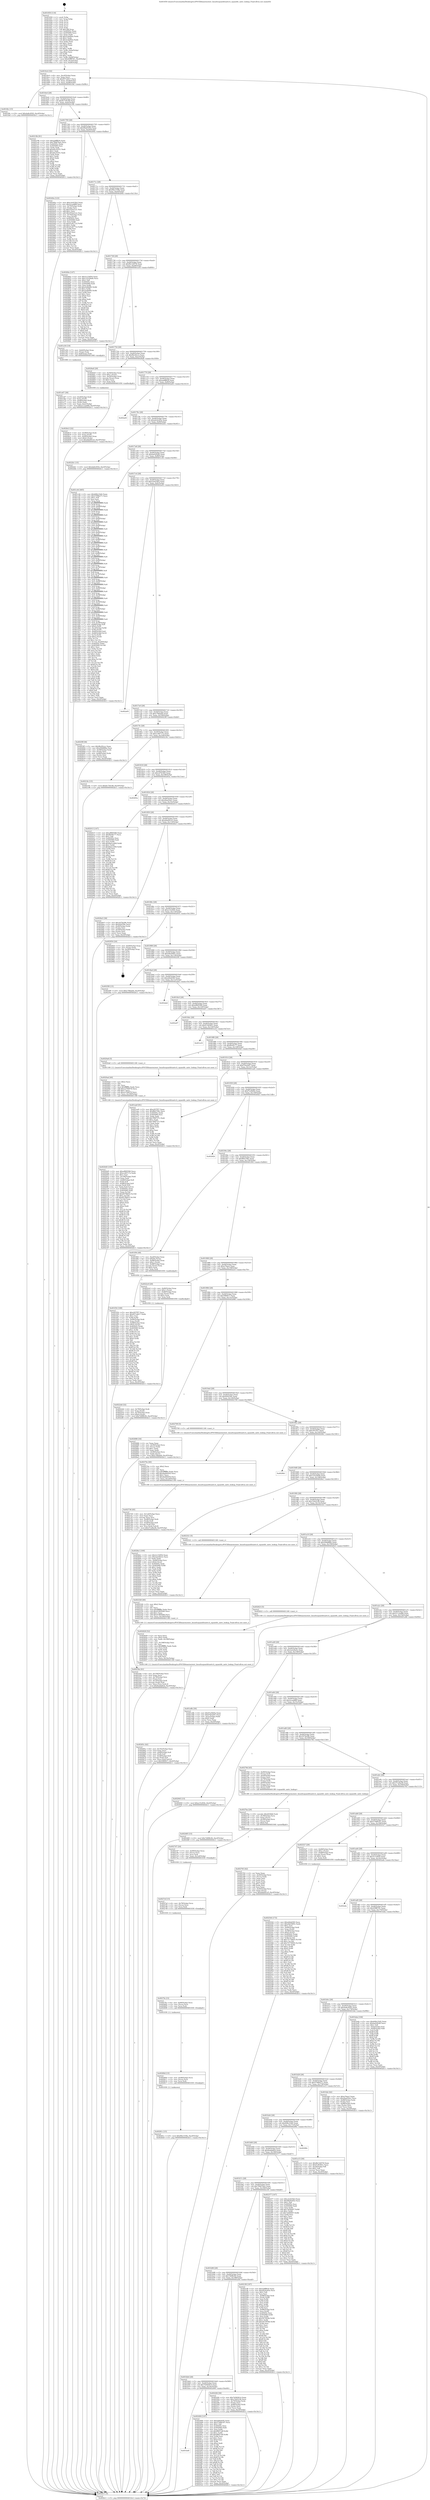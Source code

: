 digraph "0x401650" {
  label = "0x401650 (/mnt/c/Users/mathe/Desktop/tcc/POCII/binaries/extr_linuxfssquashfsxattr.h_squashfs_xattr_lookup_Final-ollvm.out::main(0))"
  labelloc = "t"
  node[shape=record]

  Entry [label="",width=0.3,height=0.3,shape=circle,fillcolor=black,style=filled]
  "0x4016c4" [label="{
     0x4016c4 [32]\l
     | [instrs]\l
     &nbsp;&nbsp;0x4016c4 \<+6\>: mov -0xc0(%rbp),%eax\l
     &nbsp;&nbsp;0x4016ca \<+2\>: mov %eax,%ecx\l
     &nbsp;&nbsp;0x4016cc \<+6\>: sub $0x857cb617,%ecx\l
     &nbsp;&nbsp;0x4016d2 \<+6\>: mov %eax,-0xd4(%rbp)\l
     &nbsp;&nbsp;0x4016d8 \<+6\>: mov %ecx,-0xd8(%rbp)\l
     &nbsp;&nbsp;0x4016de \<+6\>: je 0000000000401fdc \<main+0x98c\>\l
  }"]
  "0x401fdc" [label="{
     0x401fdc [15]\l
     | [instrs]\l
     &nbsp;&nbsp;0x401fdc \<+10\>: movl $0x4a8c4502,-0xc0(%rbp)\l
     &nbsp;&nbsp;0x401fe6 \<+5\>: jmp 0000000000402b11 \<main+0x14c1\>\l
  }"]
  "0x4016e4" [label="{
     0x4016e4 [28]\l
     | [instrs]\l
     &nbsp;&nbsp;0x4016e4 \<+5\>: jmp 00000000004016e9 \<main+0x99\>\l
     &nbsp;&nbsp;0x4016e9 \<+6\>: mov -0xd4(%rbp),%eax\l
     &nbsp;&nbsp;0x4016ef \<+5\>: sub $0x8c730c48,%eax\l
     &nbsp;&nbsp;0x4016f4 \<+6\>: mov %eax,-0xdc(%rbp)\l
     &nbsp;&nbsp;0x4016fa \<+6\>: je 000000000040219b \<main+0xb4b\>\l
  }"]
  Exit [label="",width=0.3,height=0.3,shape=circle,fillcolor=black,style=filled,peripheries=2]
  "0x40219b" [label="{
     0x40219b [91]\l
     | [instrs]\l
     &nbsp;&nbsp;0x40219b \<+5\>: mov $0xaa8ffb54,%eax\l
     &nbsp;&nbsp;0x4021a0 \<+5\>: mov $0x78067ba2,%ecx\l
     &nbsp;&nbsp;0x4021a5 \<+7\>: mov 0x40505c,%edx\l
     &nbsp;&nbsp;0x4021ac \<+7\>: mov 0x405060,%esi\l
     &nbsp;&nbsp;0x4021b3 \<+2\>: mov %edx,%edi\l
     &nbsp;&nbsp;0x4021b5 \<+6\>: add $0xa9c24351,%edi\l
     &nbsp;&nbsp;0x4021bb \<+3\>: sub $0x1,%edi\l
     &nbsp;&nbsp;0x4021be \<+6\>: sub $0xa9c24351,%edi\l
     &nbsp;&nbsp;0x4021c4 \<+3\>: imul %edi,%edx\l
     &nbsp;&nbsp;0x4021c7 \<+3\>: and $0x1,%edx\l
     &nbsp;&nbsp;0x4021ca \<+3\>: cmp $0x0,%edx\l
     &nbsp;&nbsp;0x4021cd \<+4\>: sete %r8b\l
     &nbsp;&nbsp;0x4021d1 \<+3\>: cmp $0xa,%esi\l
     &nbsp;&nbsp;0x4021d4 \<+4\>: setl %r9b\l
     &nbsp;&nbsp;0x4021d8 \<+3\>: mov %r8b,%r10b\l
     &nbsp;&nbsp;0x4021db \<+3\>: and %r9b,%r10b\l
     &nbsp;&nbsp;0x4021de \<+3\>: xor %r9b,%r8b\l
     &nbsp;&nbsp;0x4021e1 \<+3\>: or %r8b,%r10b\l
     &nbsp;&nbsp;0x4021e4 \<+4\>: test $0x1,%r10b\l
     &nbsp;&nbsp;0x4021e8 \<+3\>: cmovne %ecx,%eax\l
     &nbsp;&nbsp;0x4021eb \<+6\>: mov %eax,-0xc0(%rbp)\l
     &nbsp;&nbsp;0x4021f1 \<+5\>: jmp 0000000000402b11 \<main+0x14c1\>\l
  }"]
  "0x401700" [label="{
     0x401700 [28]\l
     | [instrs]\l
     &nbsp;&nbsp;0x401700 \<+5\>: jmp 0000000000401705 \<main+0xb5\>\l
     &nbsp;&nbsp;0x401705 \<+6\>: mov -0xd4(%rbp),%eax\l
     &nbsp;&nbsp;0x40170b \<+5\>: sub $0x99a93d52,%eax\l
     &nbsp;&nbsp;0x401710 \<+6\>: mov %eax,-0xe0(%rbp)\l
     &nbsp;&nbsp;0x401716 \<+6\>: je 000000000040240a \<main+0xdba\>\l
  }"]
  "0x40281c" [label="{
     0x40281c [15]\l
     | [instrs]\l
     &nbsp;&nbsp;0x40281c \<+10\>: movl $0x99e1539e,-0xc0(%rbp)\l
     &nbsp;&nbsp;0x402826 \<+5\>: jmp 0000000000402b11 \<main+0x14c1\>\l
  }"]
  "0x40240a" [label="{
     0x40240a [123]\l
     | [instrs]\l
     &nbsp;&nbsp;0x40240a \<+5\>: mov $0xc2e433b3,%eax\l
     &nbsp;&nbsp;0x40240f \<+5\>: mov $0x2cced6f9,%ecx\l
     &nbsp;&nbsp;0x402414 \<+4\>: mov -0x70(%rbp),%rdx\l
     &nbsp;&nbsp;0x402418 \<+2\>: mov (%rdx),%esi\l
     &nbsp;&nbsp;0x40241a \<+6\>: sub $0x555a21a1,%esi\l
     &nbsp;&nbsp;0x402420 \<+3\>: add $0x1,%esi\l
     &nbsp;&nbsp;0x402423 \<+6\>: add $0x555a21a1,%esi\l
     &nbsp;&nbsp;0x402429 \<+4\>: mov -0x70(%rbp),%rdx\l
     &nbsp;&nbsp;0x40242d \<+2\>: mov %esi,(%rdx)\l
     &nbsp;&nbsp;0x40242f \<+7\>: mov 0x40505c,%esi\l
     &nbsp;&nbsp;0x402436 \<+7\>: mov 0x405060,%edi\l
     &nbsp;&nbsp;0x40243d \<+3\>: mov %esi,%r8d\l
     &nbsp;&nbsp;0x402440 \<+7\>: sub $0x41d477c2,%r8d\l
     &nbsp;&nbsp;0x402447 \<+4\>: sub $0x1,%r8d\l
     &nbsp;&nbsp;0x40244b \<+7\>: add $0x41d477c2,%r8d\l
     &nbsp;&nbsp;0x402452 \<+4\>: imul %r8d,%esi\l
     &nbsp;&nbsp;0x402456 \<+3\>: and $0x1,%esi\l
     &nbsp;&nbsp;0x402459 \<+3\>: cmp $0x0,%esi\l
     &nbsp;&nbsp;0x40245c \<+4\>: sete %r9b\l
     &nbsp;&nbsp;0x402460 \<+3\>: cmp $0xa,%edi\l
     &nbsp;&nbsp;0x402463 \<+4\>: setl %r10b\l
     &nbsp;&nbsp;0x402467 \<+3\>: mov %r9b,%r11b\l
     &nbsp;&nbsp;0x40246a \<+3\>: and %r10b,%r11b\l
     &nbsp;&nbsp;0x40246d \<+3\>: xor %r10b,%r9b\l
     &nbsp;&nbsp;0x402470 \<+3\>: or %r9b,%r11b\l
     &nbsp;&nbsp;0x402473 \<+4\>: test $0x1,%r11b\l
     &nbsp;&nbsp;0x402477 \<+3\>: cmovne %ecx,%eax\l
     &nbsp;&nbsp;0x40247a \<+6\>: mov %eax,-0xc0(%rbp)\l
     &nbsp;&nbsp;0x402480 \<+5\>: jmp 0000000000402b11 \<main+0x14c1\>\l
  }"]
  "0x40171c" [label="{
     0x40171c [28]\l
     | [instrs]\l
     &nbsp;&nbsp;0x40171c \<+5\>: jmp 0000000000401721 \<main+0xd1\>\l
     &nbsp;&nbsp;0x401721 \<+6\>: mov -0xd4(%rbp),%eax\l
     &nbsp;&nbsp;0x401727 \<+5\>: sub $0x99e1539e,%eax\l
     &nbsp;&nbsp;0x40172c \<+6\>: mov %eax,-0xe4(%rbp)\l
     &nbsp;&nbsp;0x401732 \<+6\>: je 000000000040284e \<main+0x11fe\>\l
  }"]
  "0x40280d" [label="{
     0x40280d [15]\l
     | [instrs]\l
     &nbsp;&nbsp;0x40280d \<+4\>: mov -0x48(%rbp),%rcx\l
     &nbsp;&nbsp;0x402811 \<+3\>: mov (%rcx),%rcx\l
     &nbsp;&nbsp;0x402814 \<+3\>: mov %rcx,%rdi\l
     &nbsp;&nbsp;0x402817 \<+5\>: call 0000000000401030 \<free@plt\>\l
     | [calls]\l
     &nbsp;&nbsp;0x401030 \{1\} (unknown)\l
  }"]
  "0x40284e" [label="{
     0x40284e [147]\l
     | [instrs]\l
     &nbsp;&nbsp;0x40284e \<+5\>: mov $0x3c154f54,%eax\l
     &nbsp;&nbsp;0x402853 \<+5\>: mov $0x125326d4,%ecx\l
     &nbsp;&nbsp;0x402858 \<+2\>: mov $0x1,%dl\l
     &nbsp;&nbsp;0x40285a \<+7\>: mov 0x40505c,%esi\l
     &nbsp;&nbsp;0x402861 \<+7\>: mov 0x405060,%edi\l
     &nbsp;&nbsp;0x402868 \<+3\>: mov %esi,%r8d\l
     &nbsp;&nbsp;0x40286b \<+7\>: add $0x22dfef83,%r8d\l
     &nbsp;&nbsp;0x402872 \<+4\>: sub $0x1,%r8d\l
     &nbsp;&nbsp;0x402876 \<+7\>: sub $0x22dfef83,%r8d\l
     &nbsp;&nbsp;0x40287d \<+4\>: imul %r8d,%esi\l
     &nbsp;&nbsp;0x402881 \<+3\>: and $0x1,%esi\l
     &nbsp;&nbsp;0x402884 \<+3\>: cmp $0x0,%esi\l
     &nbsp;&nbsp;0x402887 \<+4\>: sete %r9b\l
     &nbsp;&nbsp;0x40288b \<+3\>: cmp $0xa,%edi\l
     &nbsp;&nbsp;0x40288e \<+4\>: setl %r10b\l
     &nbsp;&nbsp;0x402892 \<+3\>: mov %r9b,%r11b\l
     &nbsp;&nbsp;0x402895 \<+4\>: xor $0xff,%r11b\l
     &nbsp;&nbsp;0x402899 \<+3\>: mov %r10b,%bl\l
     &nbsp;&nbsp;0x40289c \<+3\>: xor $0xff,%bl\l
     &nbsp;&nbsp;0x40289f \<+3\>: xor $0x0,%dl\l
     &nbsp;&nbsp;0x4028a2 \<+3\>: mov %r11b,%r14b\l
     &nbsp;&nbsp;0x4028a5 \<+4\>: and $0x0,%r14b\l
     &nbsp;&nbsp;0x4028a9 \<+3\>: and %dl,%r9b\l
     &nbsp;&nbsp;0x4028ac \<+3\>: mov %bl,%r15b\l
     &nbsp;&nbsp;0x4028af \<+4\>: and $0x0,%r15b\l
     &nbsp;&nbsp;0x4028b3 \<+3\>: and %dl,%r10b\l
     &nbsp;&nbsp;0x4028b6 \<+3\>: or %r9b,%r14b\l
     &nbsp;&nbsp;0x4028b9 \<+3\>: or %r10b,%r15b\l
     &nbsp;&nbsp;0x4028bc \<+3\>: xor %r15b,%r14b\l
     &nbsp;&nbsp;0x4028bf \<+3\>: or %bl,%r11b\l
     &nbsp;&nbsp;0x4028c2 \<+4\>: xor $0xff,%r11b\l
     &nbsp;&nbsp;0x4028c6 \<+3\>: or $0x0,%dl\l
     &nbsp;&nbsp;0x4028c9 \<+3\>: and %dl,%r11b\l
     &nbsp;&nbsp;0x4028cc \<+3\>: or %r11b,%r14b\l
     &nbsp;&nbsp;0x4028cf \<+4\>: test $0x1,%r14b\l
     &nbsp;&nbsp;0x4028d3 \<+3\>: cmovne %ecx,%eax\l
     &nbsp;&nbsp;0x4028d6 \<+6\>: mov %eax,-0xc0(%rbp)\l
     &nbsp;&nbsp;0x4028dc \<+5\>: jmp 0000000000402b11 \<main+0x14c1\>\l
  }"]
  "0x401738" [label="{
     0x401738 [28]\l
     | [instrs]\l
     &nbsp;&nbsp;0x401738 \<+5\>: jmp 000000000040173d \<main+0xed\>\l
     &nbsp;&nbsp;0x40173d \<+6\>: mov -0xd4(%rbp),%eax\l
     &nbsp;&nbsp;0x401743 \<+5\>: sub $0x9b13d578,%eax\l
     &nbsp;&nbsp;0x401748 \<+6\>: mov %eax,-0xe8(%rbp)\l
     &nbsp;&nbsp;0x40174e \<+6\>: je 0000000000401e54 \<main+0x804\>\l
  }"]
  "0x4027fe" [label="{
     0x4027fe [15]\l
     | [instrs]\l
     &nbsp;&nbsp;0x4027fe \<+4\>: mov -0x60(%rbp),%rcx\l
     &nbsp;&nbsp;0x402802 \<+3\>: mov (%rcx),%rcx\l
     &nbsp;&nbsp;0x402805 \<+3\>: mov %rcx,%rdi\l
     &nbsp;&nbsp;0x402808 \<+5\>: call 0000000000401030 \<free@plt\>\l
     | [calls]\l
     &nbsp;&nbsp;0x401030 \{1\} (unknown)\l
  }"]
  "0x401e54" [label="{
     0x401e54 [19]\l
     | [instrs]\l
     &nbsp;&nbsp;0x401e54 \<+7\>: mov -0xb0(%rbp),%rax\l
     &nbsp;&nbsp;0x401e5b \<+3\>: mov (%rax),%rax\l
     &nbsp;&nbsp;0x401e5e \<+4\>: mov 0x8(%rax),%rdi\l
     &nbsp;&nbsp;0x401e62 \<+5\>: call 0000000000401060 \<atoi@plt\>\l
     | [calls]\l
     &nbsp;&nbsp;0x401060 \{1\} (unknown)\l
  }"]
  "0x401754" [label="{
     0x401754 [28]\l
     | [instrs]\l
     &nbsp;&nbsp;0x401754 \<+5\>: jmp 0000000000401759 \<main+0x109\>\l
     &nbsp;&nbsp;0x401759 \<+6\>: mov -0xd4(%rbp),%eax\l
     &nbsp;&nbsp;0x40175f \<+5\>: sub $0x9bc92ccc,%eax\l
     &nbsp;&nbsp;0x401764 \<+6\>: mov %eax,-0xec(%rbp)\l
     &nbsp;&nbsp;0x40176a \<+6\>: je 00000000004026a8 \<main+0x1058\>\l
  }"]
  "0x4027ef" [label="{
     0x4027ef [15]\l
     | [instrs]\l
     &nbsp;&nbsp;0x4027ef \<+4\>: mov -0x78(%rbp),%rcx\l
     &nbsp;&nbsp;0x4027f3 \<+3\>: mov (%rcx),%rcx\l
     &nbsp;&nbsp;0x4027f6 \<+3\>: mov %rcx,%rdi\l
     &nbsp;&nbsp;0x4027f9 \<+5\>: call 0000000000401030 \<free@plt\>\l
     | [calls]\l
     &nbsp;&nbsp;0x401030 \{1\} (unknown)\l
  }"]
  "0x4026a8" [label="{
     0x4026a8 [29]\l
     | [instrs]\l
     &nbsp;&nbsp;0x4026a8 \<+4\>: mov -0x50(%rbp),%rax\l
     &nbsp;&nbsp;0x4026ac \<+6\>: movl $0x1,(%rax)\l
     &nbsp;&nbsp;0x4026b2 \<+4\>: mov -0x50(%rbp),%rax\l
     &nbsp;&nbsp;0x4026b6 \<+3\>: movslq (%rax),%rax\l
     &nbsp;&nbsp;0x4026b9 \<+4\>: shl $0x3,%rax\l
     &nbsp;&nbsp;0x4026bd \<+3\>: mov %rax,%rdi\l
     &nbsp;&nbsp;0x4026c0 \<+5\>: call 0000000000401050 \<malloc@plt\>\l
     | [calls]\l
     &nbsp;&nbsp;0x401050 \{1\} (unknown)\l
  }"]
  "0x401770" [label="{
     0x401770 [28]\l
     | [instrs]\l
     &nbsp;&nbsp;0x401770 \<+5\>: jmp 0000000000401775 \<main+0x125\>\l
     &nbsp;&nbsp;0x401775 \<+6\>: mov -0xd4(%rbp),%eax\l
     &nbsp;&nbsp;0x40177b \<+5\>: sub $0xaa8ffb54,%eax\l
     &nbsp;&nbsp;0x401780 \<+6\>: mov %eax,-0xf0(%rbp)\l
     &nbsp;&nbsp;0x401786 \<+6\>: je 0000000000402a63 \<main+0x1413\>\l
  }"]
  "0x4027d7" [label="{
     0x4027d7 [24]\l
     | [instrs]\l
     &nbsp;&nbsp;0x4027d7 \<+7\>: mov -0x90(%rbp),%rcx\l
     &nbsp;&nbsp;0x4027de \<+3\>: mov (%rcx),%rcx\l
     &nbsp;&nbsp;0x4027e1 \<+3\>: mov %rcx,%rdi\l
     &nbsp;&nbsp;0x4027e4 \<+6\>: mov %eax,-0x1a4(%rbp)\l
     &nbsp;&nbsp;0x4027ea \<+5\>: call 0000000000401030 \<free@plt\>\l
     | [calls]\l
     &nbsp;&nbsp;0x401030 \{1\} (unknown)\l
  }"]
  "0x402a63" [label="{
     0x402a63\l
  }", style=dashed]
  "0x40178c" [label="{
     0x40178c [28]\l
     | [instrs]\l
     &nbsp;&nbsp;0x40178c \<+5\>: jmp 0000000000401791 \<main+0x141\>\l
     &nbsp;&nbsp;0x401791 \<+6\>: mov -0xd4(%rbp),%eax\l
     &nbsp;&nbsp;0x401797 \<+5\>: sub $0xab24c65e,%eax\l
     &nbsp;&nbsp;0x40179c \<+6\>: mov %eax,-0xf4(%rbp)\l
     &nbsp;&nbsp;0x4017a2 \<+6\>: je 00000000004022b1 \<main+0xc61\>\l
  }"]
  "0x4027ba" [label="{
     0x4027ba [29]\l
     | [instrs]\l
     &nbsp;&nbsp;0x4027ba \<+10\>: movabs $0x4030b6,%rdi\l
     &nbsp;&nbsp;0x4027c4 \<+4\>: mov -0x38(%rbp),%rcx\l
     &nbsp;&nbsp;0x4027c8 \<+2\>: mov %eax,(%rcx)\l
     &nbsp;&nbsp;0x4027ca \<+4\>: mov -0x38(%rbp),%rcx\l
     &nbsp;&nbsp;0x4027ce \<+2\>: mov (%rcx),%esi\l
     &nbsp;&nbsp;0x4027d0 \<+2\>: mov $0x0,%al\l
     &nbsp;&nbsp;0x4027d2 \<+5\>: call 0000000000401040 \<printf@plt\>\l
     | [calls]\l
     &nbsp;&nbsp;0x401040 \{1\} (unknown)\l
  }"]
  "0x4022b1" [label="{
     0x4022b1 [15]\l
     | [instrs]\l
     &nbsp;&nbsp;0x4022b1 \<+10\>: movl $0x4a8c4502,-0xc0(%rbp)\l
     &nbsp;&nbsp;0x4022bb \<+5\>: jmp 0000000000402b11 \<main+0x14c1\>\l
  }"]
  "0x4017a8" [label="{
     0x4017a8 [28]\l
     | [instrs]\l
     &nbsp;&nbsp;0x4017a8 \<+5\>: jmp 00000000004017ad \<main+0x15d\>\l
     &nbsp;&nbsp;0x4017ad \<+6\>: mov -0xd4(%rbp),%eax\l
     &nbsp;&nbsp;0x4017b3 \<+5\>: sub $0xba02f2d0,%eax\l
     &nbsp;&nbsp;0x4017b8 \<+6\>: mov %eax,-0xf8(%rbp)\l
     &nbsp;&nbsp;0x4017be \<+6\>: je 0000000000401c44 \<main+0x5f4\>\l
  }"]
  "0x402736" [label="{
     0x402736 [45]\l
     | [instrs]\l
     &nbsp;&nbsp;0x402736 \<+6\>: mov -0x1a0(%rbp),%ecx\l
     &nbsp;&nbsp;0x40273c \<+3\>: imul %eax,%ecx\l
     &nbsp;&nbsp;0x40273f \<+3\>: movslq %ecx,%rsi\l
     &nbsp;&nbsp;0x402742 \<+4\>: mov -0x48(%rbp),%rdi\l
     &nbsp;&nbsp;0x402746 \<+3\>: mov (%rdi),%rdi\l
     &nbsp;&nbsp;0x402749 \<+4\>: mov -0x40(%rbp),%r8\l
     &nbsp;&nbsp;0x40274d \<+3\>: movslq (%r8),%r8\l
     &nbsp;&nbsp;0x402750 \<+4\>: mov %rsi,(%rdi,%r8,8)\l
     &nbsp;&nbsp;0x402754 \<+10\>: movl $0x37cd4a36,-0xc0(%rbp)\l
     &nbsp;&nbsp;0x40275e \<+5\>: jmp 0000000000402b11 \<main+0x14c1\>\l
  }"]
  "0x401c44" [label="{
     0x401c44 [465]\l
     | [instrs]\l
     &nbsp;&nbsp;0x401c44 \<+5\>: mov $0x608c33d2,%eax\l
     &nbsp;&nbsp;0x401c49 \<+5\>: mov $0x5789b271,%ecx\l
     &nbsp;&nbsp;0x401c4e \<+2\>: mov $0x1,%dl\l
     &nbsp;&nbsp;0x401c50 \<+2\>: xor %esi,%esi\l
     &nbsp;&nbsp;0x401c52 \<+3\>: mov %rsp,%rdi\l
     &nbsp;&nbsp;0x401c55 \<+4\>: add $0xfffffffffffffff0,%rdi\l
     &nbsp;&nbsp;0x401c59 \<+3\>: mov %rdi,%rsp\l
     &nbsp;&nbsp;0x401c5c \<+7\>: mov %rdi,-0xb8(%rbp)\l
     &nbsp;&nbsp;0x401c63 \<+3\>: mov %rsp,%rdi\l
     &nbsp;&nbsp;0x401c66 \<+4\>: add $0xfffffffffffffff0,%rdi\l
     &nbsp;&nbsp;0x401c6a \<+3\>: mov %rdi,%rsp\l
     &nbsp;&nbsp;0x401c6d \<+3\>: mov %rsp,%r8\l
     &nbsp;&nbsp;0x401c70 \<+4\>: add $0xfffffffffffffff0,%r8\l
     &nbsp;&nbsp;0x401c74 \<+3\>: mov %r8,%rsp\l
     &nbsp;&nbsp;0x401c77 \<+7\>: mov %r8,-0xb0(%rbp)\l
     &nbsp;&nbsp;0x401c7e \<+3\>: mov %rsp,%r8\l
     &nbsp;&nbsp;0x401c81 \<+4\>: add $0xfffffffffffffff0,%r8\l
     &nbsp;&nbsp;0x401c85 \<+3\>: mov %r8,%rsp\l
     &nbsp;&nbsp;0x401c88 \<+7\>: mov %r8,-0xa8(%rbp)\l
     &nbsp;&nbsp;0x401c8f \<+3\>: mov %rsp,%r8\l
     &nbsp;&nbsp;0x401c92 \<+4\>: add $0xfffffffffffffff0,%r8\l
     &nbsp;&nbsp;0x401c96 \<+3\>: mov %r8,%rsp\l
     &nbsp;&nbsp;0x401c99 \<+7\>: mov %r8,-0xa0(%rbp)\l
     &nbsp;&nbsp;0x401ca0 \<+3\>: mov %rsp,%r8\l
     &nbsp;&nbsp;0x401ca3 \<+4\>: add $0xfffffffffffffff0,%r8\l
     &nbsp;&nbsp;0x401ca7 \<+3\>: mov %r8,%rsp\l
     &nbsp;&nbsp;0x401caa \<+7\>: mov %r8,-0x98(%rbp)\l
     &nbsp;&nbsp;0x401cb1 \<+3\>: mov %rsp,%r8\l
     &nbsp;&nbsp;0x401cb4 \<+4\>: add $0xfffffffffffffff0,%r8\l
     &nbsp;&nbsp;0x401cb8 \<+3\>: mov %r8,%rsp\l
     &nbsp;&nbsp;0x401cbb \<+7\>: mov %r8,-0x90(%rbp)\l
     &nbsp;&nbsp;0x401cc2 \<+3\>: mov %rsp,%r8\l
     &nbsp;&nbsp;0x401cc5 \<+4\>: add $0xfffffffffffffff0,%r8\l
     &nbsp;&nbsp;0x401cc9 \<+3\>: mov %r8,%rsp\l
     &nbsp;&nbsp;0x401ccc \<+7\>: mov %r8,-0x88(%rbp)\l
     &nbsp;&nbsp;0x401cd3 \<+3\>: mov %rsp,%r8\l
     &nbsp;&nbsp;0x401cd6 \<+4\>: add $0xfffffffffffffff0,%r8\l
     &nbsp;&nbsp;0x401cda \<+3\>: mov %r8,%rsp\l
     &nbsp;&nbsp;0x401cdd \<+4\>: mov %r8,-0x80(%rbp)\l
     &nbsp;&nbsp;0x401ce1 \<+3\>: mov %rsp,%r8\l
     &nbsp;&nbsp;0x401ce4 \<+4\>: add $0xfffffffffffffff0,%r8\l
     &nbsp;&nbsp;0x401ce8 \<+3\>: mov %r8,%rsp\l
     &nbsp;&nbsp;0x401ceb \<+4\>: mov %r8,-0x78(%rbp)\l
     &nbsp;&nbsp;0x401cef \<+3\>: mov %rsp,%r8\l
     &nbsp;&nbsp;0x401cf2 \<+4\>: add $0xfffffffffffffff0,%r8\l
     &nbsp;&nbsp;0x401cf6 \<+3\>: mov %r8,%rsp\l
     &nbsp;&nbsp;0x401cf9 \<+4\>: mov %r8,-0x70(%rbp)\l
     &nbsp;&nbsp;0x401cfd \<+3\>: mov %rsp,%r8\l
     &nbsp;&nbsp;0x401d00 \<+4\>: add $0xfffffffffffffff0,%r8\l
     &nbsp;&nbsp;0x401d04 \<+3\>: mov %r8,%rsp\l
     &nbsp;&nbsp;0x401d07 \<+4\>: mov %r8,-0x68(%rbp)\l
     &nbsp;&nbsp;0x401d0b \<+3\>: mov %rsp,%r8\l
     &nbsp;&nbsp;0x401d0e \<+4\>: add $0xfffffffffffffff0,%r8\l
     &nbsp;&nbsp;0x401d12 \<+3\>: mov %r8,%rsp\l
     &nbsp;&nbsp;0x401d15 \<+4\>: mov %r8,-0x60(%rbp)\l
     &nbsp;&nbsp;0x401d19 \<+3\>: mov %rsp,%r8\l
     &nbsp;&nbsp;0x401d1c \<+4\>: add $0xfffffffffffffff0,%r8\l
     &nbsp;&nbsp;0x401d20 \<+3\>: mov %r8,%rsp\l
     &nbsp;&nbsp;0x401d23 \<+4\>: mov %r8,-0x58(%rbp)\l
     &nbsp;&nbsp;0x401d27 \<+3\>: mov %rsp,%r8\l
     &nbsp;&nbsp;0x401d2a \<+4\>: add $0xfffffffffffffff0,%r8\l
     &nbsp;&nbsp;0x401d2e \<+3\>: mov %r8,%rsp\l
     &nbsp;&nbsp;0x401d31 \<+4\>: mov %r8,-0x50(%rbp)\l
     &nbsp;&nbsp;0x401d35 \<+3\>: mov %rsp,%r8\l
     &nbsp;&nbsp;0x401d38 \<+4\>: add $0xfffffffffffffff0,%r8\l
     &nbsp;&nbsp;0x401d3c \<+3\>: mov %r8,%rsp\l
     &nbsp;&nbsp;0x401d3f \<+4\>: mov %r8,-0x48(%rbp)\l
     &nbsp;&nbsp;0x401d43 \<+3\>: mov %rsp,%r8\l
     &nbsp;&nbsp;0x401d46 \<+4\>: add $0xfffffffffffffff0,%r8\l
     &nbsp;&nbsp;0x401d4a \<+3\>: mov %r8,%rsp\l
     &nbsp;&nbsp;0x401d4d \<+4\>: mov %r8,-0x40(%rbp)\l
     &nbsp;&nbsp;0x401d51 \<+3\>: mov %rsp,%r8\l
     &nbsp;&nbsp;0x401d54 \<+4\>: add $0xfffffffffffffff0,%r8\l
     &nbsp;&nbsp;0x401d58 \<+3\>: mov %r8,%rsp\l
     &nbsp;&nbsp;0x401d5b \<+4\>: mov %r8,-0x38(%rbp)\l
     &nbsp;&nbsp;0x401d5f \<+7\>: mov -0xb8(%rbp),%r8\l
     &nbsp;&nbsp;0x401d66 \<+7\>: movl $0x0,(%r8)\l
     &nbsp;&nbsp;0x401d6d \<+7\>: mov -0xc4(%rbp),%r9d\l
     &nbsp;&nbsp;0x401d74 \<+3\>: mov %r9d,(%rdi)\l
     &nbsp;&nbsp;0x401d77 \<+7\>: mov -0xb0(%rbp),%r8\l
     &nbsp;&nbsp;0x401d7e \<+7\>: mov -0xd0(%rbp),%r10\l
     &nbsp;&nbsp;0x401d85 \<+3\>: mov %r10,(%r8)\l
     &nbsp;&nbsp;0x401d88 \<+3\>: cmpl $0x2,(%rdi)\l
     &nbsp;&nbsp;0x401d8b \<+4\>: setne %r11b\l
     &nbsp;&nbsp;0x401d8f \<+4\>: and $0x1,%r11b\l
     &nbsp;&nbsp;0x401d93 \<+4\>: mov %r11b,-0x2d(%rbp)\l
     &nbsp;&nbsp;0x401d97 \<+7\>: mov 0x40505c,%ebx\l
     &nbsp;&nbsp;0x401d9e \<+8\>: mov 0x405060,%r14d\l
     &nbsp;&nbsp;0x401da6 \<+3\>: sub $0x1,%esi\l
     &nbsp;&nbsp;0x401da9 \<+3\>: mov %ebx,%r15d\l
     &nbsp;&nbsp;0x401dac \<+3\>: add %esi,%r15d\l
     &nbsp;&nbsp;0x401daf \<+4\>: imul %r15d,%ebx\l
     &nbsp;&nbsp;0x401db3 \<+3\>: and $0x1,%ebx\l
     &nbsp;&nbsp;0x401db6 \<+3\>: cmp $0x0,%ebx\l
     &nbsp;&nbsp;0x401db9 \<+4\>: sete %r11b\l
     &nbsp;&nbsp;0x401dbd \<+4\>: cmp $0xa,%r14d\l
     &nbsp;&nbsp;0x401dc1 \<+4\>: setl %r12b\l
     &nbsp;&nbsp;0x401dc5 \<+3\>: mov %r11b,%r13b\l
     &nbsp;&nbsp;0x401dc8 \<+4\>: xor $0xff,%r13b\l
     &nbsp;&nbsp;0x401dcc \<+3\>: mov %r12b,%sil\l
     &nbsp;&nbsp;0x401dcf \<+4\>: xor $0xff,%sil\l
     &nbsp;&nbsp;0x401dd3 \<+3\>: xor $0x0,%dl\l
     &nbsp;&nbsp;0x401dd6 \<+3\>: mov %r13b,%dil\l
     &nbsp;&nbsp;0x401dd9 \<+4\>: and $0x0,%dil\l
     &nbsp;&nbsp;0x401ddd \<+3\>: and %dl,%r11b\l
     &nbsp;&nbsp;0x401de0 \<+3\>: mov %sil,%r8b\l
     &nbsp;&nbsp;0x401de3 \<+4\>: and $0x0,%r8b\l
     &nbsp;&nbsp;0x401de7 \<+3\>: and %dl,%r12b\l
     &nbsp;&nbsp;0x401dea \<+3\>: or %r11b,%dil\l
     &nbsp;&nbsp;0x401ded \<+3\>: or %r12b,%r8b\l
     &nbsp;&nbsp;0x401df0 \<+3\>: xor %r8b,%dil\l
     &nbsp;&nbsp;0x401df3 \<+3\>: or %sil,%r13b\l
     &nbsp;&nbsp;0x401df6 \<+4\>: xor $0xff,%r13b\l
     &nbsp;&nbsp;0x401dfa \<+3\>: or $0x0,%dl\l
     &nbsp;&nbsp;0x401dfd \<+3\>: and %dl,%r13b\l
     &nbsp;&nbsp;0x401e00 \<+3\>: or %r13b,%dil\l
     &nbsp;&nbsp;0x401e03 \<+4\>: test $0x1,%dil\l
     &nbsp;&nbsp;0x401e07 \<+3\>: cmovne %ecx,%eax\l
     &nbsp;&nbsp;0x401e0a \<+6\>: mov %eax,-0xc0(%rbp)\l
     &nbsp;&nbsp;0x401e10 \<+5\>: jmp 0000000000402b11 \<main+0x14c1\>\l
  }"]
  "0x4017c4" [label="{
     0x4017c4 [28]\l
     | [instrs]\l
     &nbsp;&nbsp;0x4017c4 \<+5\>: jmp 00000000004017c9 \<main+0x179\>\l
     &nbsp;&nbsp;0x4017c9 \<+6\>: mov -0xd4(%rbp),%eax\l
     &nbsp;&nbsp;0x4017cf \<+5\>: sub $0xc2e433b3,%eax\l
     &nbsp;&nbsp;0x4017d4 \<+6\>: mov %eax,-0xfc(%rbp)\l
     &nbsp;&nbsp;0x4017da \<+6\>: je 0000000000402a93 \<main+0x1443\>\l
  }"]
  "0x40270e" [label="{
     0x40270e [40]\l
     | [instrs]\l
     &nbsp;&nbsp;0x40270e \<+5\>: mov $0x2,%ecx\l
     &nbsp;&nbsp;0x402713 \<+1\>: cltd\l
     &nbsp;&nbsp;0x402714 \<+2\>: idiv %ecx\l
     &nbsp;&nbsp;0x402716 \<+6\>: imul $0xfffffffe,%edx,%ecx\l
     &nbsp;&nbsp;0x40271c \<+6\>: add $0xdad40d34,%ecx\l
     &nbsp;&nbsp;0x402722 \<+3\>: add $0x1,%ecx\l
     &nbsp;&nbsp;0x402725 \<+6\>: sub $0xdad40d34,%ecx\l
     &nbsp;&nbsp;0x40272b \<+6\>: mov %ecx,-0x1a0(%rbp)\l
     &nbsp;&nbsp;0x402731 \<+5\>: call 0000000000401160 \<next_i\>\l
     | [calls]\l
     &nbsp;&nbsp;0x401160 \{1\} (/mnt/c/Users/mathe/Desktop/tcc/POCII/binaries/extr_linuxfssquashfsxattr.h_squashfs_xattr_lookup_Final-ollvm.out::next_i)\l
  }"]
  "0x402a93" [label="{
     0x402a93\l
  }", style=dashed]
  "0x4017e0" [label="{
     0x4017e0 [28]\l
     | [instrs]\l
     &nbsp;&nbsp;0x4017e0 \<+5\>: jmp 00000000004017e5 \<main+0x195\>\l
     &nbsp;&nbsp;0x4017e5 \<+6\>: mov -0xd4(%rbp),%eax\l
     &nbsp;&nbsp;0x4017eb \<+5\>: sub $0xc76faab4,%eax\l
     &nbsp;&nbsp;0x4017f0 \<+6\>: mov %eax,-0x100(%rbp)\l
     &nbsp;&nbsp;0x4017f6 \<+6\>: je 00000000004025ff \<main+0xfaf\>\l
  }"]
  "0x4026c5" [label="{
     0x4026c5 [32]\l
     | [instrs]\l
     &nbsp;&nbsp;0x4026c5 \<+4\>: mov -0x48(%rbp),%rdi\l
     &nbsp;&nbsp;0x4026c9 \<+3\>: mov %rax,(%rdi)\l
     &nbsp;&nbsp;0x4026cc \<+4\>: mov -0x40(%rbp),%rax\l
     &nbsp;&nbsp;0x4026d0 \<+6\>: movl $0x0,(%rax)\l
     &nbsp;&nbsp;0x4026d6 \<+10\>: movl $0xdda081e5,-0xc0(%rbp)\l
     &nbsp;&nbsp;0x4026e0 \<+5\>: jmp 0000000000402b11 \<main+0x14c1\>\l
  }"]
  "0x4025ff" [label="{
     0x4025ff [36]\l
     | [instrs]\l
     &nbsp;&nbsp;0x4025ff \<+5\>: mov $0x9bc92ccc,%eax\l
     &nbsp;&nbsp;0x402604 \<+5\>: mov $0x209d8fbe,%ecx\l
     &nbsp;&nbsp;0x402609 \<+4\>: mov -0x58(%rbp),%rdx\l
     &nbsp;&nbsp;0x40260d \<+2\>: mov (%rdx),%esi\l
     &nbsp;&nbsp;0x40260f \<+4\>: mov -0x68(%rbp),%rdx\l
     &nbsp;&nbsp;0x402613 \<+2\>: cmp (%rdx),%esi\l
     &nbsp;&nbsp;0x402615 \<+3\>: cmovl %ecx,%eax\l
     &nbsp;&nbsp;0x402618 \<+6\>: mov %eax,-0xc0(%rbp)\l
     &nbsp;&nbsp;0x40261e \<+5\>: jmp 0000000000402b11 \<main+0x14c1\>\l
  }"]
  "0x4017fc" [label="{
     0x4017fc [28]\l
     | [instrs]\l
     &nbsp;&nbsp;0x4017fc \<+5\>: jmp 0000000000401801 \<main+0x1b1\>\l
     &nbsp;&nbsp;0x401801 \<+6\>: mov -0xd4(%rbp),%eax\l
     &nbsp;&nbsp;0x401807 \<+5\>: sub $0xcc48717e,%eax\l
     &nbsp;&nbsp;0x40180c \<+6\>: mov %eax,-0x104(%rbp)\l
     &nbsp;&nbsp;0x401812 \<+6\>: je 000000000040218c \<main+0xb3c\>\l
  }"]
  "0x40265c" [label="{
     0x40265c [42]\l
     | [instrs]\l
     &nbsp;&nbsp;0x40265c \<+6\>: mov -0x19c(%rbp),%ecx\l
     &nbsp;&nbsp;0x402662 \<+3\>: imul %eax,%ecx\l
     &nbsp;&nbsp;0x402665 \<+4\>: mov -0x60(%rbp),%r8\l
     &nbsp;&nbsp;0x402669 \<+3\>: mov (%r8),%r8\l
     &nbsp;&nbsp;0x40266c \<+4\>: mov -0x58(%rbp),%r9\l
     &nbsp;&nbsp;0x402670 \<+3\>: movslq (%r9),%r9\l
     &nbsp;&nbsp;0x402673 \<+4\>: mov %ecx,(%r8,%r9,4)\l
     &nbsp;&nbsp;0x402677 \<+10\>: movl $0x59f0917,-0xc0(%rbp)\l
     &nbsp;&nbsp;0x402681 \<+5\>: jmp 0000000000402b11 \<main+0x14c1\>\l
  }"]
  "0x40218c" [label="{
     0x40218c [15]\l
     | [instrs]\l
     &nbsp;&nbsp;0x40218c \<+10\>: movl $0x8c730c48,-0xc0(%rbp)\l
     &nbsp;&nbsp;0x402196 \<+5\>: jmp 0000000000402b11 \<main+0x14c1\>\l
  }"]
  "0x401818" [label="{
     0x401818 [28]\l
     | [instrs]\l
     &nbsp;&nbsp;0x401818 \<+5\>: jmp 000000000040181d \<main+0x1cd\>\l
     &nbsp;&nbsp;0x40181d \<+6\>: mov -0xd4(%rbp),%eax\l
     &nbsp;&nbsp;0x401823 \<+5\>: sub $0xcd7fc5b5,%eax\l
     &nbsp;&nbsp;0x401828 \<+6\>: mov %eax,-0x108(%rbp)\l
     &nbsp;&nbsp;0x40182e \<+6\>: je 000000000040283a \<main+0x11ea\>\l
  }"]
  "0x402628" [label="{
     0x402628 [52]\l
     | [instrs]\l
     &nbsp;&nbsp;0x402628 \<+2\>: xor %ecx,%ecx\l
     &nbsp;&nbsp;0x40262a \<+5\>: mov $0x2,%edx\l
     &nbsp;&nbsp;0x40262f \<+6\>: mov %edx,-0x198(%rbp)\l
     &nbsp;&nbsp;0x402635 \<+1\>: cltd\l
     &nbsp;&nbsp;0x402636 \<+6\>: mov -0x198(%rbp),%esi\l
     &nbsp;&nbsp;0x40263c \<+2\>: idiv %esi\l
     &nbsp;&nbsp;0x40263e \<+6\>: imul $0xfffffffe,%edx,%edx\l
     &nbsp;&nbsp;0x402644 \<+2\>: mov %ecx,%edi\l
     &nbsp;&nbsp;0x402646 \<+2\>: sub %edx,%edi\l
     &nbsp;&nbsp;0x402648 \<+2\>: mov %ecx,%edx\l
     &nbsp;&nbsp;0x40264a \<+3\>: sub $0x1,%edx\l
     &nbsp;&nbsp;0x40264d \<+2\>: add %edx,%edi\l
     &nbsp;&nbsp;0x40264f \<+2\>: sub %edi,%ecx\l
     &nbsp;&nbsp;0x402651 \<+6\>: mov %ecx,-0x19c(%rbp)\l
     &nbsp;&nbsp;0x402657 \<+5\>: call 0000000000401160 \<next_i\>\l
     | [calls]\l
     &nbsp;&nbsp;0x401160 \{1\} (/mnt/c/Users/mathe/Desktop/tcc/POCII/binaries/extr_linuxfssquashfsxattr.h_squashfs_xattr_lookup_Final-ollvm.out::next_i)\l
  }"]
  "0x40283a" [label="{
     0x40283a\l
  }", style=dashed]
  "0x401834" [label="{
     0x401834 [28]\l
     | [instrs]\l
     &nbsp;&nbsp;0x401834 \<+5\>: jmp 0000000000401839 \<main+0x1e9\>\l
     &nbsp;&nbsp;0x401839 \<+6\>: mov -0xd4(%rbp),%eax\l
     &nbsp;&nbsp;0x40183f \<+5\>: sub $0xd4ad34e1,%eax\l
     &nbsp;&nbsp;0x401844 \<+6\>: mov %eax,-0x10c(%rbp)\l
     &nbsp;&nbsp;0x40184a \<+6\>: je 0000000000402015 \<main+0x9c5\>\l
  }"]
  "0x402544" [label="{
     0x402544 [172]\l
     | [instrs]\l
     &nbsp;&nbsp;0x402544 \<+5\>: mov $0xeb6e63f2,%ecx\l
     &nbsp;&nbsp;0x402549 \<+5\>: mov $0xe8a5085c,%edx\l
     &nbsp;&nbsp;0x40254e \<+3\>: mov $0x1,%sil\l
     &nbsp;&nbsp;0x402551 \<+4\>: mov -0x60(%rbp),%rdi\l
     &nbsp;&nbsp;0x402555 \<+3\>: mov %rax,(%rdi)\l
     &nbsp;&nbsp;0x402558 \<+4\>: mov -0x58(%rbp),%rax\l
     &nbsp;&nbsp;0x40255c \<+6\>: movl $0x0,(%rax)\l
     &nbsp;&nbsp;0x402562 \<+8\>: mov 0x40505c,%r8d\l
     &nbsp;&nbsp;0x40256a \<+8\>: mov 0x405060,%r9d\l
     &nbsp;&nbsp;0x402572 \<+3\>: mov %r8d,%r10d\l
     &nbsp;&nbsp;0x402575 \<+7\>: sub $0x75776955,%r10d\l
     &nbsp;&nbsp;0x40257c \<+4\>: sub $0x1,%r10d\l
     &nbsp;&nbsp;0x402580 \<+7\>: add $0x75776955,%r10d\l
     &nbsp;&nbsp;0x402587 \<+4\>: imul %r10d,%r8d\l
     &nbsp;&nbsp;0x40258b \<+4\>: and $0x1,%r8d\l
     &nbsp;&nbsp;0x40258f \<+4\>: cmp $0x0,%r8d\l
     &nbsp;&nbsp;0x402593 \<+4\>: sete %r11b\l
     &nbsp;&nbsp;0x402597 \<+4\>: cmp $0xa,%r9d\l
     &nbsp;&nbsp;0x40259b \<+3\>: setl %bl\l
     &nbsp;&nbsp;0x40259e \<+3\>: mov %r11b,%r14b\l
     &nbsp;&nbsp;0x4025a1 \<+4\>: xor $0xff,%r14b\l
     &nbsp;&nbsp;0x4025a5 \<+3\>: mov %bl,%r15b\l
     &nbsp;&nbsp;0x4025a8 \<+4\>: xor $0xff,%r15b\l
     &nbsp;&nbsp;0x4025ac \<+4\>: xor $0x1,%sil\l
     &nbsp;&nbsp;0x4025b0 \<+3\>: mov %r14b,%r12b\l
     &nbsp;&nbsp;0x4025b3 \<+4\>: and $0xff,%r12b\l
     &nbsp;&nbsp;0x4025b7 \<+3\>: and %sil,%r11b\l
     &nbsp;&nbsp;0x4025ba \<+3\>: mov %r15b,%r13b\l
     &nbsp;&nbsp;0x4025bd \<+4\>: and $0xff,%r13b\l
     &nbsp;&nbsp;0x4025c1 \<+3\>: and %sil,%bl\l
     &nbsp;&nbsp;0x4025c4 \<+3\>: or %r11b,%r12b\l
     &nbsp;&nbsp;0x4025c7 \<+3\>: or %bl,%r13b\l
     &nbsp;&nbsp;0x4025ca \<+3\>: xor %r13b,%r12b\l
     &nbsp;&nbsp;0x4025cd \<+3\>: or %r15b,%r14b\l
     &nbsp;&nbsp;0x4025d0 \<+4\>: xor $0xff,%r14b\l
     &nbsp;&nbsp;0x4025d4 \<+4\>: or $0x1,%sil\l
     &nbsp;&nbsp;0x4025d8 \<+3\>: and %sil,%r14b\l
     &nbsp;&nbsp;0x4025db \<+3\>: or %r14b,%r12b\l
     &nbsp;&nbsp;0x4025de \<+4\>: test $0x1,%r12b\l
     &nbsp;&nbsp;0x4025e2 \<+3\>: cmovne %edx,%ecx\l
     &nbsp;&nbsp;0x4025e5 \<+6\>: mov %ecx,-0xc0(%rbp)\l
     &nbsp;&nbsp;0x4025eb \<+5\>: jmp 0000000000402b11 \<main+0x14c1\>\l
  }"]
  "0x402015" [label="{
     0x402015 [147]\l
     | [instrs]\l
     &nbsp;&nbsp;0x402015 \<+5\>: mov $0xef895590,%eax\l
     &nbsp;&nbsp;0x40201a \<+5\>: mov $0xf6cf0177,%ecx\l
     &nbsp;&nbsp;0x40201f \<+2\>: mov $0x1,%dl\l
     &nbsp;&nbsp;0x402021 \<+7\>: mov 0x40505c,%esi\l
     &nbsp;&nbsp;0x402028 \<+7\>: mov 0x405060,%edi\l
     &nbsp;&nbsp;0x40202f \<+3\>: mov %esi,%r8d\l
     &nbsp;&nbsp;0x402032 \<+7\>: add $0x8eb1e400,%r8d\l
     &nbsp;&nbsp;0x402039 \<+4\>: sub $0x1,%r8d\l
     &nbsp;&nbsp;0x40203d \<+7\>: sub $0x8eb1e400,%r8d\l
     &nbsp;&nbsp;0x402044 \<+4\>: imul %r8d,%esi\l
     &nbsp;&nbsp;0x402048 \<+3\>: and $0x1,%esi\l
     &nbsp;&nbsp;0x40204b \<+3\>: cmp $0x0,%esi\l
     &nbsp;&nbsp;0x40204e \<+4\>: sete %r9b\l
     &nbsp;&nbsp;0x402052 \<+3\>: cmp $0xa,%edi\l
     &nbsp;&nbsp;0x402055 \<+4\>: setl %r10b\l
     &nbsp;&nbsp;0x402059 \<+3\>: mov %r9b,%r11b\l
     &nbsp;&nbsp;0x40205c \<+4\>: xor $0xff,%r11b\l
     &nbsp;&nbsp;0x402060 \<+3\>: mov %r10b,%bl\l
     &nbsp;&nbsp;0x402063 \<+3\>: xor $0xff,%bl\l
     &nbsp;&nbsp;0x402066 \<+3\>: xor $0x1,%dl\l
     &nbsp;&nbsp;0x402069 \<+3\>: mov %r11b,%r14b\l
     &nbsp;&nbsp;0x40206c \<+4\>: and $0xff,%r14b\l
     &nbsp;&nbsp;0x402070 \<+3\>: and %dl,%r9b\l
     &nbsp;&nbsp;0x402073 \<+3\>: mov %bl,%r15b\l
     &nbsp;&nbsp;0x402076 \<+4\>: and $0xff,%r15b\l
     &nbsp;&nbsp;0x40207a \<+3\>: and %dl,%r10b\l
     &nbsp;&nbsp;0x40207d \<+3\>: or %r9b,%r14b\l
     &nbsp;&nbsp;0x402080 \<+3\>: or %r10b,%r15b\l
     &nbsp;&nbsp;0x402083 \<+3\>: xor %r15b,%r14b\l
     &nbsp;&nbsp;0x402086 \<+3\>: or %bl,%r11b\l
     &nbsp;&nbsp;0x402089 \<+4\>: xor $0xff,%r11b\l
     &nbsp;&nbsp;0x40208d \<+3\>: or $0x1,%dl\l
     &nbsp;&nbsp;0x402090 \<+3\>: and %dl,%r11b\l
     &nbsp;&nbsp;0x402093 \<+3\>: or %r11b,%r14b\l
     &nbsp;&nbsp;0x402096 \<+4\>: test $0x1,%r14b\l
     &nbsp;&nbsp;0x40209a \<+3\>: cmovne %ecx,%eax\l
     &nbsp;&nbsp;0x40209d \<+6\>: mov %eax,-0xc0(%rbp)\l
     &nbsp;&nbsp;0x4020a3 \<+5\>: jmp 0000000000402b11 \<main+0x14c1\>\l
  }"]
  "0x401850" [label="{
     0x401850 [28]\l
     | [instrs]\l
     &nbsp;&nbsp;0x401850 \<+5\>: jmp 0000000000401855 \<main+0x205\>\l
     &nbsp;&nbsp;0x401855 \<+6\>: mov -0xd4(%rbp),%eax\l
     &nbsp;&nbsp;0x40185b \<+5\>: sub $0xdda081e5,%eax\l
     &nbsp;&nbsp;0x401860 \<+6\>: mov %eax,-0x110(%rbp)\l
     &nbsp;&nbsp;0x401866 \<+6\>: je 00000000004026e5 \<main+0x1095\>\l
  }"]
  "0x401bd0" [label="{
     0x401bd0\l
  }", style=dashed]
  "0x4026e5" [label="{
     0x4026e5 [36]\l
     | [instrs]\l
     &nbsp;&nbsp;0x4026e5 \<+5\>: mov $0x347fa29b,%eax\l
     &nbsp;&nbsp;0x4026ea \<+5\>: mov $0x920539c,%ecx\l
     &nbsp;&nbsp;0x4026ef \<+4\>: mov -0x40(%rbp),%rdx\l
     &nbsp;&nbsp;0x4026f3 \<+2\>: mov (%rdx),%esi\l
     &nbsp;&nbsp;0x4026f5 \<+4\>: mov -0x50(%rbp),%rdx\l
     &nbsp;&nbsp;0x4026f9 \<+2\>: cmp (%rdx),%esi\l
     &nbsp;&nbsp;0x4026fb \<+3\>: cmovl %ecx,%eax\l
     &nbsp;&nbsp;0x4026fe \<+6\>: mov %eax,-0xc0(%rbp)\l
     &nbsp;&nbsp;0x402704 \<+5\>: jmp 0000000000402b11 \<main+0x14c1\>\l
  }"]
  "0x40186c" [label="{
     0x40186c [28]\l
     | [instrs]\l
     &nbsp;&nbsp;0x40186c \<+5\>: jmp 0000000000401871 \<main+0x221\>\l
     &nbsp;&nbsp;0x401871 \<+6\>: mov -0xd4(%rbp),%eax\l
     &nbsp;&nbsp;0x401877 \<+5\>: sub $0xe15c83fc,%eax\l
     &nbsp;&nbsp;0x40187c \<+6\>: mov %eax,-0x114(%rbp)\l
     &nbsp;&nbsp;0x401882 \<+6\>: je 0000000000402954 \<main+0x1304\>\l
  }"]
  "0x402494" [label="{
     0x402494 [147]\l
     | [instrs]\l
     &nbsp;&nbsp;0x402494 \<+5\>: mov $0xeb6e63f2,%eax\l
     &nbsp;&nbsp;0x402499 \<+5\>: mov $0x37d68187,%ecx\l
     &nbsp;&nbsp;0x40249e \<+2\>: mov $0x1,%dl\l
     &nbsp;&nbsp;0x4024a0 \<+7\>: mov 0x40505c,%esi\l
     &nbsp;&nbsp;0x4024a7 \<+7\>: mov 0x405060,%edi\l
     &nbsp;&nbsp;0x4024ae \<+3\>: mov %esi,%r8d\l
     &nbsp;&nbsp;0x4024b1 \<+7\>: sub $0xf9f47c6f,%r8d\l
     &nbsp;&nbsp;0x4024b8 \<+4\>: sub $0x1,%r8d\l
     &nbsp;&nbsp;0x4024bc \<+7\>: add $0xf9f47c6f,%r8d\l
     &nbsp;&nbsp;0x4024c3 \<+4\>: imul %r8d,%esi\l
     &nbsp;&nbsp;0x4024c7 \<+3\>: and $0x1,%esi\l
     &nbsp;&nbsp;0x4024ca \<+3\>: cmp $0x0,%esi\l
     &nbsp;&nbsp;0x4024cd \<+4\>: sete %r9b\l
     &nbsp;&nbsp;0x4024d1 \<+3\>: cmp $0xa,%edi\l
     &nbsp;&nbsp;0x4024d4 \<+4\>: setl %r10b\l
     &nbsp;&nbsp;0x4024d8 \<+3\>: mov %r9b,%r11b\l
     &nbsp;&nbsp;0x4024db \<+4\>: xor $0xff,%r11b\l
     &nbsp;&nbsp;0x4024df \<+3\>: mov %r10b,%bl\l
     &nbsp;&nbsp;0x4024e2 \<+3\>: xor $0xff,%bl\l
     &nbsp;&nbsp;0x4024e5 \<+3\>: xor $0x1,%dl\l
     &nbsp;&nbsp;0x4024e8 \<+3\>: mov %r11b,%r14b\l
     &nbsp;&nbsp;0x4024eb \<+4\>: and $0xff,%r14b\l
     &nbsp;&nbsp;0x4024ef \<+3\>: and %dl,%r9b\l
     &nbsp;&nbsp;0x4024f2 \<+3\>: mov %bl,%r15b\l
     &nbsp;&nbsp;0x4024f5 \<+4\>: and $0xff,%r15b\l
     &nbsp;&nbsp;0x4024f9 \<+3\>: and %dl,%r10b\l
     &nbsp;&nbsp;0x4024fc \<+3\>: or %r9b,%r14b\l
     &nbsp;&nbsp;0x4024ff \<+3\>: or %r10b,%r15b\l
     &nbsp;&nbsp;0x402502 \<+3\>: xor %r15b,%r14b\l
     &nbsp;&nbsp;0x402505 \<+3\>: or %bl,%r11b\l
     &nbsp;&nbsp;0x402508 \<+4\>: xor $0xff,%r11b\l
     &nbsp;&nbsp;0x40250c \<+3\>: or $0x1,%dl\l
     &nbsp;&nbsp;0x40250f \<+3\>: and %dl,%r11b\l
     &nbsp;&nbsp;0x402512 \<+3\>: or %r11b,%r14b\l
     &nbsp;&nbsp;0x402515 \<+4\>: test $0x1,%r14b\l
     &nbsp;&nbsp;0x402519 \<+3\>: cmovne %ecx,%eax\l
     &nbsp;&nbsp;0x40251c \<+6\>: mov %eax,-0xc0(%rbp)\l
     &nbsp;&nbsp;0x402522 \<+5\>: jmp 0000000000402b11 \<main+0x14c1\>\l
  }"]
  "0x402954" [label="{
     0x402954 [24]\l
     | [instrs]\l
     &nbsp;&nbsp;0x402954 \<+7\>: mov -0xb8(%rbp),%rax\l
     &nbsp;&nbsp;0x40295b \<+2\>: mov (%rax),%eax\l
     &nbsp;&nbsp;0x40295d \<+4\>: lea -0x28(%rbp),%rsp\l
     &nbsp;&nbsp;0x402961 \<+1\>: pop %rbx\l
     &nbsp;&nbsp;0x402962 \<+2\>: pop %r12\l
     &nbsp;&nbsp;0x402964 \<+2\>: pop %r13\l
     &nbsp;&nbsp;0x402966 \<+2\>: pop %r14\l
     &nbsp;&nbsp;0x402968 \<+2\>: pop %r15\l
     &nbsp;&nbsp;0x40296a \<+1\>: pop %rbp\l
     &nbsp;&nbsp;0x40296b \<+1\>: ret\l
  }"]
  "0x401888" [label="{
     0x401888 [28]\l
     | [instrs]\l
     &nbsp;&nbsp;0x401888 \<+5\>: jmp 000000000040188d \<main+0x23d\>\l
     &nbsp;&nbsp;0x40188d \<+6\>: mov -0xd4(%rbp),%eax\l
     &nbsp;&nbsp;0x401893 \<+5\>: sub $0xe8a5085c,%eax\l
     &nbsp;&nbsp;0x401898 \<+6\>: mov %eax,-0x118(%rbp)\l
     &nbsp;&nbsp;0x40189e \<+6\>: je 00000000004025f0 \<main+0xfa0\>\l
  }"]
  "0x40234e" [label="{
     0x40234e [41]\l
     | [instrs]\l
     &nbsp;&nbsp;0x40234e \<+6\>: mov -0x194(%rbp),%ecx\l
     &nbsp;&nbsp;0x402354 \<+3\>: imul %eax,%ecx\l
     &nbsp;&nbsp;0x402357 \<+4\>: mov -0x78(%rbp),%rsi\l
     &nbsp;&nbsp;0x40235b \<+3\>: mov (%rsi),%rsi\l
     &nbsp;&nbsp;0x40235e \<+4\>: mov -0x70(%rbp),%rdi\l
     &nbsp;&nbsp;0x402362 \<+3\>: movslq (%rdi),%rdi\l
     &nbsp;&nbsp;0x402365 \<+3\>: mov %ecx,(%rsi,%rdi,4)\l
     &nbsp;&nbsp;0x402368 \<+10\>: movl $0x6edda6cb,-0xc0(%rbp)\l
     &nbsp;&nbsp;0x402372 \<+5\>: jmp 0000000000402b11 \<main+0x14c1\>\l
  }"]
  "0x4025f0" [label="{
     0x4025f0 [15]\l
     | [instrs]\l
     &nbsp;&nbsp;0x4025f0 \<+10\>: movl $0xc76faab4,-0xc0(%rbp)\l
     &nbsp;&nbsp;0x4025fa \<+5\>: jmp 0000000000402b11 \<main+0x14c1\>\l
  }"]
  "0x4018a4" [label="{
     0x4018a4 [28]\l
     | [instrs]\l
     &nbsp;&nbsp;0x4018a4 \<+5\>: jmp 00000000004018a9 \<main+0x259\>\l
     &nbsp;&nbsp;0x4018a9 \<+6\>: mov -0xd4(%rbp),%eax\l
     &nbsp;&nbsp;0x4018af \<+5\>: sub $0xeb6e63f2,%eax\l
     &nbsp;&nbsp;0x4018b4 \<+6\>: mov %eax,-0x11c(%rbp)\l
     &nbsp;&nbsp;0x4018ba \<+6\>: je 0000000000402abd \<main+0x146d\>\l
  }"]
  "0x402326" [label="{
     0x402326 [40]\l
     | [instrs]\l
     &nbsp;&nbsp;0x402326 \<+5\>: mov $0x2,%ecx\l
     &nbsp;&nbsp;0x40232b \<+1\>: cltd\l
     &nbsp;&nbsp;0x40232c \<+2\>: idiv %ecx\l
     &nbsp;&nbsp;0x40232e \<+6\>: imul $0xfffffffe,%edx,%ecx\l
     &nbsp;&nbsp;0x402334 \<+6\>: sub $0x41965646,%ecx\l
     &nbsp;&nbsp;0x40233a \<+3\>: add $0x1,%ecx\l
     &nbsp;&nbsp;0x40233d \<+6\>: add $0x41965646,%ecx\l
     &nbsp;&nbsp;0x402343 \<+6\>: mov %ecx,-0x194(%rbp)\l
     &nbsp;&nbsp;0x402349 \<+5\>: call 0000000000401160 \<next_i\>\l
     | [calls]\l
     &nbsp;&nbsp;0x401160 \{1\} (/mnt/c/Users/mathe/Desktop/tcc/POCII/binaries/extr_linuxfssquashfsxattr.h_squashfs_xattr_lookup_Final-ollvm.out::next_i)\l
  }"]
  "0x402abd" [label="{
     0x402abd\l
  }", style=dashed]
  "0x4018c0" [label="{
     0x4018c0 [28]\l
     | [instrs]\l
     &nbsp;&nbsp;0x4018c0 \<+5\>: jmp 00000000004018c5 \<main+0x275\>\l
     &nbsp;&nbsp;0x4018c5 \<+6\>: mov -0xd4(%rbp),%eax\l
     &nbsp;&nbsp;0x4018cb \<+5\>: sub $0xef895590,%eax\l
     &nbsp;&nbsp;0x4018d0 \<+6\>: mov %eax,-0x120(%rbp)\l
     &nbsp;&nbsp;0x4018d6 \<+6\>: je 0000000000402a07 \<main+0x13b7\>\l
  }"]
  "0x401bb4" [label="{
     0x401bb4 [28]\l
     | [instrs]\l
     &nbsp;&nbsp;0x401bb4 \<+5\>: jmp 0000000000401bb9 \<main+0x569\>\l
     &nbsp;&nbsp;0x401bb9 \<+6\>: mov -0xd4(%rbp),%eax\l
     &nbsp;&nbsp;0x401bbf \<+5\>: sub $0x7d392814,%eax\l
     &nbsp;&nbsp;0x401bc4 \<+6\>: mov %eax,-0x18c(%rbp)\l
     &nbsp;&nbsp;0x401bca \<+6\>: je 0000000000402494 \<main+0xe44\>\l
  }"]
  "0x402a07" [label="{
     0x402a07\l
  }", style=dashed]
  "0x4018dc" [label="{
     0x4018dc [28]\l
     | [instrs]\l
     &nbsp;&nbsp;0x4018dc \<+5\>: jmp 00000000004018e1 \<main+0x291\>\l
     &nbsp;&nbsp;0x4018e1 \<+6\>: mov -0xd4(%rbp),%eax\l
     &nbsp;&nbsp;0x4018e7 \<+5\>: sub $0xf1383821,%eax\l
     &nbsp;&nbsp;0x4018ec \<+6\>: mov %eax,-0x124(%rbp)\l
     &nbsp;&nbsp;0x4018f2 \<+6\>: je 0000000000401e33 \<main+0x7e3\>\l
  }"]
  "0x4022fd" [label="{
     0x4022fd [36]\l
     | [instrs]\l
     &nbsp;&nbsp;0x4022fd \<+5\>: mov $0x7d392814,%eax\l
     &nbsp;&nbsp;0x402302 \<+5\>: mov $0x15d221fb,%ecx\l
     &nbsp;&nbsp;0x402307 \<+4\>: mov -0x70(%rbp),%rdx\l
     &nbsp;&nbsp;0x40230b \<+2\>: mov (%rdx),%esi\l
     &nbsp;&nbsp;0x40230d \<+4\>: mov -0x80(%rbp),%rdx\l
     &nbsp;&nbsp;0x402311 \<+2\>: cmp (%rdx),%esi\l
     &nbsp;&nbsp;0x402313 \<+3\>: cmovl %ecx,%eax\l
     &nbsp;&nbsp;0x402316 \<+6\>: mov %eax,-0xc0(%rbp)\l
     &nbsp;&nbsp;0x40231c \<+5\>: jmp 0000000000402b11 \<main+0x14c1\>\l
  }"]
  "0x401e33" [label="{
     0x401e33\l
  }", style=dashed]
  "0x4018f8" [label="{
     0x4018f8 [28]\l
     | [instrs]\l
     &nbsp;&nbsp;0x4018f8 \<+5\>: jmp 00000000004018fd \<main+0x2ad\>\l
     &nbsp;&nbsp;0x4018fd \<+6\>: mov -0xd4(%rbp),%eax\l
     &nbsp;&nbsp;0x401903 \<+5\>: sub $0xf6cf0177,%eax\l
     &nbsp;&nbsp;0x401908 \<+6\>: mov %eax,-0x128(%rbp)\l
     &nbsp;&nbsp;0x40190e \<+6\>: je 00000000004020a8 \<main+0xa58\>\l
  }"]
  "0x4022dd" [label="{
     0x4022dd [32]\l
     | [instrs]\l
     &nbsp;&nbsp;0x4022dd \<+4\>: mov -0x78(%rbp),%rdi\l
     &nbsp;&nbsp;0x4022e1 \<+3\>: mov %rax,(%rdi)\l
     &nbsp;&nbsp;0x4022e4 \<+4\>: mov -0x70(%rbp),%rax\l
     &nbsp;&nbsp;0x4022e8 \<+6\>: movl $0x0,(%rax)\l
     &nbsp;&nbsp;0x4022ee \<+10\>: movl $0x7d0f8c92,-0xc0(%rbp)\l
     &nbsp;&nbsp;0x4022f8 \<+5\>: jmp 0000000000402b11 \<main+0x14c1\>\l
  }"]
  "0x4020a8" [label="{
     0x4020a8 [5]\l
     | [instrs]\l
     &nbsp;&nbsp;0x4020a8 \<+5\>: call 0000000000401160 \<next_i\>\l
     | [calls]\l
     &nbsp;&nbsp;0x401160 \{1\} (/mnt/c/Users/mathe/Desktop/tcc/POCII/binaries/extr_linuxfssquashfsxattr.h_squashfs_xattr_lookup_Final-ollvm.out::next_i)\l
  }"]
  "0x401914" [label="{
     0x401914 [28]\l
     | [instrs]\l
     &nbsp;&nbsp;0x401914 \<+5\>: jmp 0000000000401919 \<main+0x2c9\>\l
     &nbsp;&nbsp;0x401919 \<+6\>: mov -0xd4(%rbp),%eax\l
     &nbsp;&nbsp;0x40191f \<+5\>: sub $0xf76cb267,%eax\l
     &nbsp;&nbsp;0x401924 \<+6\>: mov %eax,-0x12c(%rbp)\l
     &nbsp;&nbsp;0x40192a \<+6\>: je 0000000000401ea9 \<main+0x859\>\l
  }"]
  "0x401b98" [label="{
     0x401b98 [28]\l
     | [instrs]\l
     &nbsp;&nbsp;0x401b98 \<+5\>: jmp 0000000000401b9d \<main+0x54d\>\l
     &nbsp;&nbsp;0x401b9d \<+6\>: mov -0xd4(%rbp),%eax\l
     &nbsp;&nbsp;0x401ba3 \<+5\>: sub $0x7d0f8c92,%eax\l
     &nbsp;&nbsp;0x401ba8 \<+6\>: mov %eax,-0x188(%rbp)\l
     &nbsp;&nbsp;0x401bae \<+6\>: je 00000000004022fd \<main+0xcad\>\l
  }"]
  "0x401ea9" [label="{
     0x401ea9 [91]\l
     | [instrs]\l
     &nbsp;&nbsp;0x401ea9 \<+5\>: mov $0xc937f57,%eax\l
     &nbsp;&nbsp;0x401eae \<+5\>: mov $0xffd2708c,%ecx\l
     &nbsp;&nbsp;0x401eb3 \<+7\>: mov 0x40505c,%edx\l
     &nbsp;&nbsp;0x401eba \<+7\>: mov 0x405060,%esi\l
     &nbsp;&nbsp;0x401ec1 \<+2\>: mov %edx,%edi\l
     &nbsp;&nbsp;0x401ec3 \<+6\>: add $0x7f08737c,%edi\l
     &nbsp;&nbsp;0x401ec9 \<+3\>: sub $0x1,%edi\l
     &nbsp;&nbsp;0x401ecc \<+6\>: sub $0x7f08737c,%edi\l
     &nbsp;&nbsp;0x401ed2 \<+3\>: imul %edi,%edx\l
     &nbsp;&nbsp;0x401ed5 \<+3\>: and $0x1,%edx\l
     &nbsp;&nbsp;0x401ed8 \<+3\>: cmp $0x0,%edx\l
     &nbsp;&nbsp;0x401edb \<+4\>: sete %r8b\l
     &nbsp;&nbsp;0x401edf \<+3\>: cmp $0xa,%esi\l
     &nbsp;&nbsp;0x401ee2 \<+4\>: setl %r9b\l
     &nbsp;&nbsp;0x401ee6 \<+3\>: mov %r8b,%r10b\l
     &nbsp;&nbsp;0x401ee9 \<+3\>: and %r9b,%r10b\l
     &nbsp;&nbsp;0x401eec \<+3\>: xor %r9b,%r8b\l
     &nbsp;&nbsp;0x401eef \<+3\>: or %r8b,%r10b\l
     &nbsp;&nbsp;0x401ef2 \<+4\>: test $0x1,%r10b\l
     &nbsp;&nbsp;0x401ef6 \<+3\>: cmovne %ecx,%eax\l
     &nbsp;&nbsp;0x401ef9 \<+6\>: mov %eax,-0xc0(%rbp)\l
     &nbsp;&nbsp;0x401eff \<+5\>: jmp 0000000000402b11 \<main+0x14c1\>\l
  }"]
  "0x401930" [label="{
     0x401930 [28]\l
     | [instrs]\l
     &nbsp;&nbsp;0x401930 \<+5\>: jmp 0000000000401935 \<main+0x2e5\>\l
     &nbsp;&nbsp;0x401935 \<+6\>: mov -0xd4(%rbp),%eax\l
     &nbsp;&nbsp;0x40193b \<+5\>: sub $0xf7a39d5e,%eax\l
     &nbsp;&nbsp;0x401940 \<+6\>: mov %eax,-0x130(%rbp)\l
     &nbsp;&nbsp;0x401946 \<+6\>: je 000000000040282b \<main+0x11db\>\l
  }"]
  "0x4021f6" [label="{
     0x4021f6 [187]\l
     | [instrs]\l
     &nbsp;&nbsp;0x4021f6 \<+5\>: mov $0xaa8ffb54,%eax\l
     &nbsp;&nbsp;0x4021fb \<+5\>: mov $0xab24c65e,%ecx\l
     &nbsp;&nbsp;0x402200 \<+2\>: mov $0x1,%dl\l
     &nbsp;&nbsp;0x402202 \<+2\>: xor %esi,%esi\l
     &nbsp;&nbsp;0x402204 \<+7\>: mov -0x88(%rbp),%rdi\l
     &nbsp;&nbsp;0x40220b \<+3\>: mov (%rdi),%r8d\l
     &nbsp;&nbsp;0x40220e \<+3\>: mov %esi,%r9d\l
     &nbsp;&nbsp;0x402211 \<+3\>: sub %r8d,%r9d\l
     &nbsp;&nbsp;0x402214 \<+3\>: mov %esi,%r8d\l
     &nbsp;&nbsp;0x402217 \<+4\>: sub $0x1,%r8d\l
     &nbsp;&nbsp;0x40221b \<+3\>: add %r8d,%r9d\l
     &nbsp;&nbsp;0x40221e \<+3\>: sub %r9d,%esi\l
     &nbsp;&nbsp;0x402221 \<+7\>: mov -0x88(%rbp),%rdi\l
     &nbsp;&nbsp;0x402228 \<+2\>: mov %esi,(%rdi)\l
     &nbsp;&nbsp;0x40222a \<+7\>: mov 0x40505c,%esi\l
     &nbsp;&nbsp;0x402231 \<+8\>: mov 0x405060,%r8d\l
     &nbsp;&nbsp;0x402239 \<+3\>: mov %esi,%r9d\l
     &nbsp;&nbsp;0x40223c \<+7\>: sub $0x5475f54b,%r9d\l
     &nbsp;&nbsp;0x402243 \<+4\>: sub $0x1,%r9d\l
     &nbsp;&nbsp;0x402247 \<+7\>: add $0x5475f54b,%r9d\l
     &nbsp;&nbsp;0x40224e \<+4\>: imul %r9d,%esi\l
     &nbsp;&nbsp;0x402252 \<+3\>: and $0x1,%esi\l
     &nbsp;&nbsp;0x402255 \<+3\>: cmp $0x0,%esi\l
     &nbsp;&nbsp;0x402258 \<+4\>: sete %r10b\l
     &nbsp;&nbsp;0x40225c \<+4\>: cmp $0xa,%r8d\l
     &nbsp;&nbsp;0x402260 \<+4\>: setl %r11b\l
     &nbsp;&nbsp;0x402264 \<+3\>: mov %r10b,%bl\l
     &nbsp;&nbsp;0x402267 \<+3\>: xor $0xff,%bl\l
     &nbsp;&nbsp;0x40226a \<+3\>: mov %r11b,%r14b\l
     &nbsp;&nbsp;0x40226d \<+4\>: xor $0xff,%r14b\l
     &nbsp;&nbsp;0x402271 \<+3\>: xor $0x0,%dl\l
     &nbsp;&nbsp;0x402274 \<+3\>: mov %bl,%r15b\l
     &nbsp;&nbsp;0x402277 \<+4\>: and $0x0,%r15b\l
     &nbsp;&nbsp;0x40227b \<+3\>: and %dl,%r10b\l
     &nbsp;&nbsp;0x40227e \<+3\>: mov %r14b,%r12b\l
     &nbsp;&nbsp;0x402281 \<+4\>: and $0x0,%r12b\l
     &nbsp;&nbsp;0x402285 \<+3\>: and %dl,%r11b\l
     &nbsp;&nbsp;0x402288 \<+3\>: or %r10b,%r15b\l
     &nbsp;&nbsp;0x40228b \<+3\>: or %r11b,%r12b\l
     &nbsp;&nbsp;0x40228e \<+3\>: xor %r12b,%r15b\l
     &nbsp;&nbsp;0x402291 \<+3\>: or %r14b,%bl\l
     &nbsp;&nbsp;0x402294 \<+3\>: xor $0xff,%bl\l
     &nbsp;&nbsp;0x402297 \<+3\>: or $0x0,%dl\l
     &nbsp;&nbsp;0x40229a \<+2\>: and %dl,%bl\l
     &nbsp;&nbsp;0x40229c \<+3\>: or %bl,%r15b\l
     &nbsp;&nbsp;0x40229f \<+4\>: test $0x1,%r15b\l
     &nbsp;&nbsp;0x4022a3 \<+3\>: cmovne %ecx,%eax\l
     &nbsp;&nbsp;0x4022a6 \<+6\>: mov %eax,-0xc0(%rbp)\l
     &nbsp;&nbsp;0x4022ac \<+5\>: jmp 0000000000402b11 \<main+0x14c1\>\l
  }"]
  "0x40282b" [label="{
     0x40282b\l
  }", style=dashed]
  "0x40194c" [label="{
     0x40194c [28]\l
     | [instrs]\l
     &nbsp;&nbsp;0x40194c \<+5\>: jmp 0000000000401951 \<main+0x301\>\l
     &nbsp;&nbsp;0x401951 \<+6\>: mov -0xd4(%rbp),%eax\l
     &nbsp;&nbsp;0x401957 \<+5\>: sub $0xffd2708c,%eax\l
     &nbsp;&nbsp;0x40195c \<+6\>: mov %eax,-0x134(%rbp)\l
     &nbsp;&nbsp;0x401962 \<+6\>: je 0000000000401f04 \<main+0x8b4\>\l
  }"]
  "0x401b7c" [label="{
     0x401b7c [28]\l
     | [instrs]\l
     &nbsp;&nbsp;0x401b7c \<+5\>: jmp 0000000000401b81 \<main+0x531\>\l
     &nbsp;&nbsp;0x401b81 \<+6\>: mov -0xd4(%rbp),%eax\l
     &nbsp;&nbsp;0x401b87 \<+5\>: sub $0x78067ba2,%eax\l
     &nbsp;&nbsp;0x401b8c \<+6\>: mov %eax,-0x184(%rbp)\l
     &nbsp;&nbsp;0x401b92 \<+6\>: je 00000000004021f6 \<main+0xba6\>\l
  }"]
  "0x401f04" [label="{
     0x401f04 [48]\l
     | [instrs]\l
     &nbsp;&nbsp;0x401f04 \<+7\>: mov -0xa0(%rbp),%rax\l
     &nbsp;&nbsp;0x401f0b \<+6\>: movl $0x64,(%rax)\l
     &nbsp;&nbsp;0x401f11 \<+7\>: mov -0x98(%rbp),%rax\l
     &nbsp;&nbsp;0x401f18 \<+6\>: movl $0x1,(%rax)\l
     &nbsp;&nbsp;0x401f1e \<+7\>: mov -0x98(%rbp),%rax\l
     &nbsp;&nbsp;0x401f25 \<+3\>: movslq (%rax),%rax\l
     &nbsp;&nbsp;0x401f28 \<+4\>: shl $0x2,%rax\l
     &nbsp;&nbsp;0x401f2c \<+3\>: mov %rax,%rdi\l
     &nbsp;&nbsp;0x401f2f \<+5\>: call 0000000000401050 \<malloc@plt\>\l
     | [calls]\l
     &nbsp;&nbsp;0x401050 \{1\} (unknown)\l
  }"]
  "0x401968" [label="{
     0x401968 [28]\l
     | [instrs]\l
     &nbsp;&nbsp;0x401968 \<+5\>: jmp 000000000040196d \<main+0x31d\>\l
     &nbsp;&nbsp;0x40196d \<+6\>: mov -0xd4(%rbp),%eax\l
     &nbsp;&nbsp;0x401973 \<+5\>: sub $0xa76ae2,%eax\l
     &nbsp;&nbsp;0x401978 \<+6\>: mov %eax,-0x138(%rbp)\l
     &nbsp;&nbsp;0x40197e \<+6\>: je 00000000004022c0 \<main+0xc70\>\l
  }"]
  "0x402377" [label="{
     0x402377 [147]\l
     | [instrs]\l
     &nbsp;&nbsp;0x402377 \<+5\>: mov $0xc2e433b3,%eax\l
     &nbsp;&nbsp;0x40237c \<+5\>: mov $0x99a93d52,%ecx\l
     &nbsp;&nbsp;0x402381 \<+2\>: mov $0x1,%dl\l
     &nbsp;&nbsp;0x402383 \<+7\>: mov 0x40505c,%esi\l
     &nbsp;&nbsp;0x40238a \<+7\>: mov 0x405060,%edi\l
     &nbsp;&nbsp;0x402391 \<+3\>: mov %esi,%r8d\l
     &nbsp;&nbsp;0x402394 \<+7\>: add $0x7af36407,%r8d\l
     &nbsp;&nbsp;0x40239b \<+4\>: sub $0x1,%r8d\l
     &nbsp;&nbsp;0x40239f \<+7\>: sub $0x7af36407,%r8d\l
     &nbsp;&nbsp;0x4023a6 \<+4\>: imul %r8d,%esi\l
     &nbsp;&nbsp;0x4023aa \<+3\>: and $0x1,%esi\l
     &nbsp;&nbsp;0x4023ad \<+3\>: cmp $0x0,%esi\l
     &nbsp;&nbsp;0x4023b0 \<+4\>: sete %r9b\l
     &nbsp;&nbsp;0x4023b4 \<+3\>: cmp $0xa,%edi\l
     &nbsp;&nbsp;0x4023b7 \<+4\>: setl %r10b\l
     &nbsp;&nbsp;0x4023bb \<+3\>: mov %r9b,%r11b\l
     &nbsp;&nbsp;0x4023be \<+4\>: xor $0xff,%r11b\l
     &nbsp;&nbsp;0x4023c2 \<+3\>: mov %r10b,%bl\l
     &nbsp;&nbsp;0x4023c5 \<+3\>: xor $0xff,%bl\l
     &nbsp;&nbsp;0x4023c8 \<+3\>: xor $0x0,%dl\l
     &nbsp;&nbsp;0x4023cb \<+3\>: mov %r11b,%r14b\l
     &nbsp;&nbsp;0x4023ce \<+4\>: and $0x0,%r14b\l
     &nbsp;&nbsp;0x4023d2 \<+3\>: and %dl,%r9b\l
     &nbsp;&nbsp;0x4023d5 \<+3\>: mov %bl,%r15b\l
     &nbsp;&nbsp;0x4023d8 \<+4\>: and $0x0,%r15b\l
     &nbsp;&nbsp;0x4023dc \<+3\>: and %dl,%r10b\l
     &nbsp;&nbsp;0x4023df \<+3\>: or %r9b,%r14b\l
     &nbsp;&nbsp;0x4023e2 \<+3\>: or %r10b,%r15b\l
     &nbsp;&nbsp;0x4023e5 \<+3\>: xor %r15b,%r14b\l
     &nbsp;&nbsp;0x4023e8 \<+3\>: or %bl,%r11b\l
     &nbsp;&nbsp;0x4023eb \<+4\>: xor $0xff,%r11b\l
     &nbsp;&nbsp;0x4023ef \<+3\>: or $0x0,%dl\l
     &nbsp;&nbsp;0x4023f2 \<+3\>: and %dl,%r11b\l
     &nbsp;&nbsp;0x4023f5 \<+3\>: or %r11b,%r14b\l
     &nbsp;&nbsp;0x4023f8 \<+4\>: test $0x1,%r14b\l
     &nbsp;&nbsp;0x4023fc \<+3\>: cmovne %ecx,%eax\l
     &nbsp;&nbsp;0x4023ff \<+6\>: mov %eax,-0xc0(%rbp)\l
     &nbsp;&nbsp;0x402405 \<+5\>: jmp 0000000000402b11 \<main+0x14c1\>\l
  }"]
  "0x4022c0" [label="{
     0x4022c0 [29]\l
     | [instrs]\l
     &nbsp;&nbsp;0x4022c0 \<+4\>: mov -0x80(%rbp),%rax\l
     &nbsp;&nbsp;0x4022c4 \<+6\>: movl $0x1,(%rax)\l
     &nbsp;&nbsp;0x4022ca \<+4\>: mov -0x80(%rbp),%rax\l
     &nbsp;&nbsp;0x4022ce \<+3\>: movslq (%rax),%rax\l
     &nbsp;&nbsp;0x4022d1 \<+4\>: shl $0x2,%rax\l
     &nbsp;&nbsp;0x4022d5 \<+3\>: mov %rax,%rdi\l
     &nbsp;&nbsp;0x4022d8 \<+5\>: call 0000000000401050 \<malloc@plt\>\l
     | [calls]\l
     &nbsp;&nbsp;0x401050 \{1\} (unknown)\l
  }"]
  "0x401984" [label="{
     0x401984 [28]\l
     | [instrs]\l
     &nbsp;&nbsp;0x401984 \<+5\>: jmp 0000000000401989 \<main+0x339\>\l
     &nbsp;&nbsp;0x401989 \<+6\>: mov -0xd4(%rbp),%eax\l
     &nbsp;&nbsp;0x40198f \<+5\>: sub $0x59f0917,%eax\l
     &nbsp;&nbsp;0x401994 \<+6\>: mov %eax,-0x13c(%rbp)\l
     &nbsp;&nbsp;0x40199a \<+6\>: je 0000000000402686 \<main+0x1036\>\l
  }"]
  "0x401b60" [label="{
     0x401b60 [28]\l
     | [instrs]\l
     &nbsp;&nbsp;0x401b60 \<+5\>: jmp 0000000000401b65 \<main+0x515\>\l
     &nbsp;&nbsp;0x401b65 \<+6\>: mov -0xd4(%rbp),%eax\l
     &nbsp;&nbsp;0x401b6b \<+5\>: sub $0x6edda6cb,%eax\l
     &nbsp;&nbsp;0x401b70 \<+6\>: mov %eax,-0x180(%rbp)\l
     &nbsp;&nbsp;0x401b76 \<+6\>: je 0000000000402377 \<main+0xd27\>\l
  }"]
  "0x402686" [label="{
     0x402686 [34]\l
     | [instrs]\l
     &nbsp;&nbsp;0x402686 \<+2\>: xor %eax,%eax\l
     &nbsp;&nbsp;0x402688 \<+4\>: mov -0x58(%rbp),%rcx\l
     &nbsp;&nbsp;0x40268c \<+2\>: mov (%rcx),%edx\l
     &nbsp;&nbsp;0x40268e \<+3\>: sub $0x1,%eax\l
     &nbsp;&nbsp;0x402691 \<+2\>: sub %eax,%edx\l
     &nbsp;&nbsp;0x402693 \<+4\>: mov -0x58(%rbp),%rcx\l
     &nbsp;&nbsp;0x402697 \<+2\>: mov %edx,(%rcx)\l
     &nbsp;&nbsp;0x402699 \<+10\>: movl $0xc76faab4,-0xc0(%rbp)\l
     &nbsp;&nbsp;0x4026a3 \<+5\>: jmp 0000000000402b11 \<main+0x14c1\>\l
  }"]
  "0x4019a0" [label="{
     0x4019a0 [28]\l
     | [instrs]\l
     &nbsp;&nbsp;0x4019a0 \<+5\>: jmp 00000000004019a5 \<main+0x355\>\l
     &nbsp;&nbsp;0x4019a5 \<+6\>: mov -0xd4(%rbp),%eax\l
     &nbsp;&nbsp;0x4019ab \<+5\>: sub $0x920539c,%eax\l
     &nbsp;&nbsp;0x4019b0 \<+6\>: mov %eax,-0x140(%rbp)\l
     &nbsp;&nbsp;0x4019b6 \<+6\>: je 0000000000402709 \<main+0x10b9\>\l
  }"]
  "0x40296c" [label="{
     0x40296c\l
  }", style=dashed]
  "0x402709" [label="{
     0x402709 [5]\l
     | [instrs]\l
     &nbsp;&nbsp;0x402709 \<+5\>: call 0000000000401160 \<next_i\>\l
     | [calls]\l
     &nbsp;&nbsp;0x401160 \{1\} (/mnt/c/Users/mathe/Desktop/tcc/POCII/binaries/extr_linuxfssquashfsxattr.h_squashfs_xattr_lookup_Final-ollvm.out::next_i)\l
  }"]
  "0x4019bc" [label="{
     0x4019bc [28]\l
     | [instrs]\l
     &nbsp;&nbsp;0x4019bc \<+5\>: jmp 00000000004019c1 \<main+0x371\>\l
     &nbsp;&nbsp;0x4019c1 \<+6\>: mov -0xd4(%rbp),%eax\l
     &nbsp;&nbsp;0x4019c7 \<+5\>: sub $0xc937f57,%eax\l
     &nbsp;&nbsp;0x4019cc \<+6\>: mov %eax,-0x144(%rbp)\l
     &nbsp;&nbsp;0x4019d2 \<+6\>: je 00000000004029b1 \<main+0x1361\>\l
  }"]
  "0x4020d5" [label="{
     0x4020d5 [183]\l
     | [instrs]\l
     &nbsp;&nbsp;0x4020d5 \<+5\>: mov $0xef895590,%ecx\l
     &nbsp;&nbsp;0x4020da \<+5\>: mov $0xcc48717e,%edx\l
     &nbsp;&nbsp;0x4020df \<+3\>: mov $0x1,%sil\l
     &nbsp;&nbsp;0x4020e2 \<+6\>: mov -0x190(%rbp),%edi\l
     &nbsp;&nbsp;0x4020e8 \<+3\>: imul %eax,%edi\l
     &nbsp;&nbsp;0x4020eb \<+7\>: mov -0x90(%rbp),%r8\l
     &nbsp;&nbsp;0x4020f2 \<+3\>: mov (%r8),%r8\l
     &nbsp;&nbsp;0x4020f5 \<+7\>: mov -0x88(%rbp),%r9\l
     &nbsp;&nbsp;0x4020fc \<+3\>: movslq (%r9),%r9\l
     &nbsp;&nbsp;0x4020ff \<+4\>: mov %edi,(%r8,%r9,4)\l
     &nbsp;&nbsp;0x402103 \<+7\>: mov 0x40505c,%eax\l
     &nbsp;&nbsp;0x40210a \<+7\>: mov 0x405060,%edi\l
     &nbsp;&nbsp;0x402111 \<+3\>: mov %eax,%r10d\l
     &nbsp;&nbsp;0x402114 \<+7\>: add $0x857fb833,%r10d\l
     &nbsp;&nbsp;0x40211b \<+4\>: sub $0x1,%r10d\l
     &nbsp;&nbsp;0x40211f \<+7\>: sub $0x857fb833,%r10d\l
     &nbsp;&nbsp;0x402126 \<+4\>: imul %r10d,%eax\l
     &nbsp;&nbsp;0x40212a \<+3\>: and $0x1,%eax\l
     &nbsp;&nbsp;0x40212d \<+3\>: cmp $0x0,%eax\l
     &nbsp;&nbsp;0x402130 \<+4\>: sete %r11b\l
     &nbsp;&nbsp;0x402134 \<+3\>: cmp $0xa,%edi\l
     &nbsp;&nbsp;0x402137 \<+3\>: setl %bl\l
     &nbsp;&nbsp;0x40213a \<+3\>: mov %r11b,%r14b\l
     &nbsp;&nbsp;0x40213d \<+4\>: xor $0xff,%r14b\l
     &nbsp;&nbsp;0x402141 \<+3\>: mov %bl,%r15b\l
     &nbsp;&nbsp;0x402144 \<+4\>: xor $0xff,%r15b\l
     &nbsp;&nbsp;0x402148 \<+4\>: xor $0x1,%sil\l
     &nbsp;&nbsp;0x40214c \<+3\>: mov %r14b,%r12b\l
     &nbsp;&nbsp;0x40214f \<+4\>: and $0xff,%r12b\l
     &nbsp;&nbsp;0x402153 \<+3\>: and %sil,%r11b\l
     &nbsp;&nbsp;0x402156 \<+3\>: mov %r15b,%r13b\l
     &nbsp;&nbsp;0x402159 \<+4\>: and $0xff,%r13b\l
     &nbsp;&nbsp;0x40215d \<+3\>: and %sil,%bl\l
     &nbsp;&nbsp;0x402160 \<+3\>: or %r11b,%r12b\l
     &nbsp;&nbsp;0x402163 \<+3\>: or %bl,%r13b\l
     &nbsp;&nbsp;0x402166 \<+3\>: xor %r13b,%r12b\l
     &nbsp;&nbsp;0x402169 \<+3\>: or %r15b,%r14b\l
     &nbsp;&nbsp;0x40216c \<+4\>: xor $0xff,%r14b\l
     &nbsp;&nbsp;0x402170 \<+4\>: or $0x1,%sil\l
     &nbsp;&nbsp;0x402174 \<+3\>: and %sil,%r14b\l
     &nbsp;&nbsp;0x402177 \<+3\>: or %r14b,%r12b\l
     &nbsp;&nbsp;0x40217a \<+4\>: test $0x1,%r12b\l
     &nbsp;&nbsp;0x40217e \<+3\>: cmovne %edx,%ecx\l
     &nbsp;&nbsp;0x402181 \<+6\>: mov %ecx,-0xc0(%rbp)\l
     &nbsp;&nbsp;0x402187 \<+5\>: jmp 0000000000402b11 \<main+0x14c1\>\l
  }"]
  "0x4029b1" [label="{
     0x4029b1\l
  }", style=dashed]
  "0x4019d8" [label="{
     0x4019d8 [28]\l
     | [instrs]\l
     &nbsp;&nbsp;0x4019d8 \<+5\>: jmp 00000000004019dd \<main+0x38d\>\l
     &nbsp;&nbsp;0x4019dd \<+6\>: mov -0xd4(%rbp),%eax\l
     &nbsp;&nbsp;0x4019e3 \<+5\>: sub $0x125326d4,%eax\l
     &nbsp;&nbsp;0x4019e8 \<+6\>: mov %eax,-0x148(%rbp)\l
     &nbsp;&nbsp;0x4019ee \<+6\>: je 00000000004028e1 \<main+0x1291\>\l
  }"]
  "0x4020ad" [label="{
     0x4020ad [40]\l
     | [instrs]\l
     &nbsp;&nbsp;0x4020ad \<+5\>: mov $0x2,%ecx\l
     &nbsp;&nbsp;0x4020b2 \<+1\>: cltd\l
     &nbsp;&nbsp;0x4020b3 \<+2\>: idiv %ecx\l
     &nbsp;&nbsp;0x4020b5 \<+6\>: imul $0xfffffffe,%edx,%ecx\l
     &nbsp;&nbsp;0x4020bb \<+6\>: add $0xce79d078,%ecx\l
     &nbsp;&nbsp;0x4020c1 \<+3\>: add $0x1,%ecx\l
     &nbsp;&nbsp;0x4020c4 \<+6\>: sub $0xce79d078,%ecx\l
     &nbsp;&nbsp;0x4020ca \<+6\>: mov %ecx,-0x190(%rbp)\l
     &nbsp;&nbsp;0x4020d0 \<+5\>: call 0000000000401160 \<next_i\>\l
     | [calls]\l
     &nbsp;&nbsp;0x401160 \{1\} (/mnt/c/Users/mathe/Desktop/tcc/POCII/binaries/extr_linuxfssquashfsxattr.h_squashfs_xattr_lookup_Final-ollvm.out::next_i)\l
  }"]
  "0x4028e1" [label="{
     0x4028e1 [100]\l
     | [instrs]\l
     &nbsp;&nbsp;0x4028e1 \<+5\>: mov $0x3c154f54,%eax\l
     &nbsp;&nbsp;0x4028e6 \<+5\>: mov $0x2a226e3c,%ecx\l
     &nbsp;&nbsp;0x4028eb \<+2\>: xor %edx,%edx\l
     &nbsp;&nbsp;0x4028ed \<+7\>: mov -0xb8(%rbp),%rsi\l
     &nbsp;&nbsp;0x4028f4 \<+6\>: movl $0x0,(%rsi)\l
     &nbsp;&nbsp;0x4028fa \<+7\>: mov 0x40505c,%edi\l
     &nbsp;&nbsp;0x402901 \<+8\>: mov 0x405060,%r8d\l
     &nbsp;&nbsp;0x402909 \<+3\>: sub $0x1,%edx\l
     &nbsp;&nbsp;0x40290c \<+3\>: mov %edi,%r9d\l
     &nbsp;&nbsp;0x40290f \<+3\>: add %edx,%r9d\l
     &nbsp;&nbsp;0x402912 \<+4\>: imul %r9d,%edi\l
     &nbsp;&nbsp;0x402916 \<+3\>: and $0x1,%edi\l
     &nbsp;&nbsp;0x402919 \<+3\>: cmp $0x0,%edi\l
     &nbsp;&nbsp;0x40291c \<+4\>: sete %r10b\l
     &nbsp;&nbsp;0x402920 \<+4\>: cmp $0xa,%r8d\l
     &nbsp;&nbsp;0x402924 \<+4\>: setl %r11b\l
     &nbsp;&nbsp;0x402928 \<+3\>: mov %r10b,%bl\l
     &nbsp;&nbsp;0x40292b \<+3\>: and %r11b,%bl\l
     &nbsp;&nbsp;0x40292e \<+3\>: xor %r11b,%r10b\l
     &nbsp;&nbsp;0x402931 \<+3\>: or %r10b,%bl\l
     &nbsp;&nbsp;0x402934 \<+3\>: test $0x1,%bl\l
     &nbsp;&nbsp;0x402937 \<+3\>: cmovne %ecx,%eax\l
     &nbsp;&nbsp;0x40293a \<+6\>: mov %eax,-0xc0(%rbp)\l
     &nbsp;&nbsp;0x402940 \<+5\>: jmp 0000000000402b11 \<main+0x14c1\>\l
  }"]
  "0x4019f4" [label="{
     0x4019f4 [28]\l
     | [instrs]\l
     &nbsp;&nbsp;0x4019f4 \<+5\>: jmp 00000000004019f9 \<main+0x3a9\>\l
     &nbsp;&nbsp;0x4019f9 \<+6\>: mov -0xd4(%rbp),%eax\l
     &nbsp;&nbsp;0x4019ff \<+5\>: sub $0x15d221fb,%eax\l
     &nbsp;&nbsp;0x401a04 \<+6\>: mov %eax,-0x14c(%rbp)\l
     &nbsp;&nbsp;0x401a0a \<+6\>: je 0000000000402321 \<main+0xcd1\>\l
  }"]
  "0x401f34" [label="{
     0x401f34 [168]\l
     | [instrs]\l
     &nbsp;&nbsp;0x401f34 \<+5\>: mov $0xc937f57,%ecx\l
     &nbsp;&nbsp;0x401f39 \<+5\>: mov $0x857cb617,%edx\l
     &nbsp;&nbsp;0x401f3e \<+3\>: mov $0x1,%sil\l
     &nbsp;&nbsp;0x401f41 \<+3\>: xor %r8d,%r8d\l
     &nbsp;&nbsp;0x401f44 \<+7\>: mov -0x90(%rbp),%rdi\l
     &nbsp;&nbsp;0x401f4b \<+3\>: mov %rax,(%rdi)\l
     &nbsp;&nbsp;0x401f4e \<+7\>: mov -0x88(%rbp),%rax\l
     &nbsp;&nbsp;0x401f55 \<+6\>: movl $0x0,(%rax)\l
     &nbsp;&nbsp;0x401f5b \<+8\>: mov 0x40505c,%r9d\l
     &nbsp;&nbsp;0x401f63 \<+8\>: mov 0x405060,%r10d\l
     &nbsp;&nbsp;0x401f6b \<+4\>: sub $0x1,%r8d\l
     &nbsp;&nbsp;0x401f6f \<+3\>: mov %r9d,%r11d\l
     &nbsp;&nbsp;0x401f72 \<+3\>: add %r8d,%r11d\l
     &nbsp;&nbsp;0x401f75 \<+4\>: imul %r11d,%r9d\l
     &nbsp;&nbsp;0x401f79 \<+4\>: and $0x1,%r9d\l
     &nbsp;&nbsp;0x401f7d \<+4\>: cmp $0x0,%r9d\l
     &nbsp;&nbsp;0x401f81 \<+3\>: sete %bl\l
     &nbsp;&nbsp;0x401f84 \<+4\>: cmp $0xa,%r10d\l
     &nbsp;&nbsp;0x401f88 \<+4\>: setl %r14b\l
     &nbsp;&nbsp;0x401f8c \<+3\>: mov %bl,%r15b\l
     &nbsp;&nbsp;0x401f8f \<+4\>: xor $0xff,%r15b\l
     &nbsp;&nbsp;0x401f93 \<+3\>: mov %r14b,%r12b\l
     &nbsp;&nbsp;0x401f96 \<+4\>: xor $0xff,%r12b\l
     &nbsp;&nbsp;0x401f9a \<+4\>: xor $0x1,%sil\l
     &nbsp;&nbsp;0x401f9e \<+3\>: mov %r15b,%r13b\l
     &nbsp;&nbsp;0x401fa1 \<+4\>: and $0xff,%r13b\l
     &nbsp;&nbsp;0x401fa5 \<+3\>: and %sil,%bl\l
     &nbsp;&nbsp;0x401fa8 \<+3\>: mov %r12b,%al\l
     &nbsp;&nbsp;0x401fab \<+2\>: and $0xff,%al\l
     &nbsp;&nbsp;0x401fad \<+3\>: and %sil,%r14b\l
     &nbsp;&nbsp;0x401fb0 \<+3\>: or %bl,%r13b\l
     &nbsp;&nbsp;0x401fb3 \<+3\>: or %r14b,%al\l
     &nbsp;&nbsp;0x401fb6 \<+3\>: xor %al,%r13b\l
     &nbsp;&nbsp;0x401fb9 \<+3\>: or %r12b,%r15b\l
     &nbsp;&nbsp;0x401fbc \<+4\>: xor $0xff,%r15b\l
     &nbsp;&nbsp;0x401fc0 \<+4\>: or $0x1,%sil\l
     &nbsp;&nbsp;0x401fc4 \<+3\>: and %sil,%r15b\l
     &nbsp;&nbsp;0x401fc7 \<+3\>: or %r15b,%r13b\l
     &nbsp;&nbsp;0x401fca \<+4\>: test $0x1,%r13b\l
     &nbsp;&nbsp;0x401fce \<+3\>: cmovne %edx,%ecx\l
     &nbsp;&nbsp;0x401fd1 \<+6\>: mov %ecx,-0xc0(%rbp)\l
     &nbsp;&nbsp;0x401fd7 \<+5\>: jmp 0000000000402b11 \<main+0x14c1\>\l
  }"]
  "0x402321" [label="{
     0x402321 [5]\l
     | [instrs]\l
     &nbsp;&nbsp;0x402321 \<+5\>: call 0000000000401160 \<next_i\>\l
     | [calls]\l
     &nbsp;&nbsp;0x401160 \{1\} (/mnt/c/Users/mathe/Desktop/tcc/POCII/binaries/extr_linuxfssquashfsxattr.h_squashfs_xattr_lookup_Final-ollvm.out::next_i)\l
  }"]
  "0x401a10" [label="{
     0x401a10 [28]\l
     | [instrs]\l
     &nbsp;&nbsp;0x401a10 \<+5\>: jmp 0000000000401a15 \<main+0x3c5\>\l
     &nbsp;&nbsp;0x401a15 \<+6\>: mov -0xd4(%rbp),%eax\l
     &nbsp;&nbsp;0x401a1b \<+5\>: sub $0x209d8fbe,%eax\l
     &nbsp;&nbsp;0x401a20 \<+6\>: mov %eax,-0x150(%rbp)\l
     &nbsp;&nbsp;0x401a26 \<+6\>: je 0000000000402623 \<main+0xfd3\>\l
  }"]
  "0x401e67" [label="{
     0x401e67 [36]\l
     | [instrs]\l
     &nbsp;&nbsp;0x401e67 \<+7\>: mov -0xa8(%rbp),%rdi\l
     &nbsp;&nbsp;0x401e6e \<+2\>: mov %eax,(%rdi)\l
     &nbsp;&nbsp;0x401e70 \<+7\>: mov -0xa8(%rbp),%rdi\l
     &nbsp;&nbsp;0x401e77 \<+2\>: mov (%rdi),%eax\l
     &nbsp;&nbsp;0x401e79 \<+3\>: mov %eax,-0x2c(%rbp)\l
     &nbsp;&nbsp;0x401e7c \<+10\>: movl $0x2112a468,-0xc0(%rbp)\l
     &nbsp;&nbsp;0x401e86 \<+5\>: jmp 0000000000402b11 \<main+0x14c1\>\l
  }"]
  "0x402623" [label="{
     0x402623 [5]\l
     | [instrs]\l
     &nbsp;&nbsp;0x402623 \<+5\>: call 0000000000401160 \<next_i\>\l
     | [calls]\l
     &nbsp;&nbsp;0x401160 \{1\} (/mnt/c/Users/mathe/Desktop/tcc/POCII/binaries/extr_linuxfssquashfsxattr.h_squashfs_xattr_lookup_Final-ollvm.out::next_i)\l
  }"]
  "0x401a2c" [label="{
     0x401a2c [28]\l
     | [instrs]\l
     &nbsp;&nbsp;0x401a2c \<+5\>: jmp 0000000000401a31 \<main+0x3e1\>\l
     &nbsp;&nbsp;0x401a31 \<+6\>: mov -0xd4(%rbp),%eax\l
     &nbsp;&nbsp;0x401a37 \<+5\>: sub $0x2112a468,%eax\l
     &nbsp;&nbsp;0x401a3c \<+6\>: mov %eax,-0x154(%rbp)\l
     &nbsp;&nbsp;0x401a42 \<+6\>: je 0000000000401e8b \<main+0x83b\>\l
  }"]
  "0x401b44" [label="{
     0x401b44 [28]\l
     | [instrs]\l
     &nbsp;&nbsp;0x401b44 \<+5\>: jmp 0000000000401b49 \<main+0x4f9\>\l
     &nbsp;&nbsp;0x401b49 \<+6\>: mov -0xd4(%rbp),%eax\l
     &nbsp;&nbsp;0x401b4f \<+5\>: sub $0x608c33d2,%eax\l
     &nbsp;&nbsp;0x401b54 \<+6\>: mov %eax,-0x17c(%rbp)\l
     &nbsp;&nbsp;0x401b5a \<+6\>: je 000000000040296c \<main+0x131c\>\l
  }"]
  "0x401e8b" [label="{
     0x401e8b [30]\l
     | [instrs]\l
     &nbsp;&nbsp;0x401e8b \<+5\>: mov $0xf7a39d5e,%eax\l
     &nbsp;&nbsp;0x401e90 \<+5\>: mov $0xf76cb267,%ecx\l
     &nbsp;&nbsp;0x401e95 \<+3\>: mov -0x2c(%rbp),%edx\l
     &nbsp;&nbsp;0x401e98 \<+3\>: cmp $0x0,%edx\l
     &nbsp;&nbsp;0x401e9b \<+3\>: cmove %ecx,%eax\l
     &nbsp;&nbsp;0x401e9e \<+6\>: mov %eax,-0xc0(%rbp)\l
     &nbsp;&nbsp;0x401ea4 \<+5\>: jmp 0000000000402b11 \<main+0x14c1\>\l
  }"]
  "0x401a48" [label="{
     0x401a48 [28]\l
     | [instrs]\l
     &nbsp;&nbsp;0x401a48 \<+5\>: jmp 0000000000401a4d \<main+0x3fd\>\l
     &nbsp;&nbsp;0x401a4d \<+6\>: mov -0xd4(%rbp),%eax\l
     &nbsp;&nbsp;0x401a53 \<+5\>: sub $0x2a226e3c,%eax\l
     &nbsp;&nbsp;0x401a58 \<+6\>: mov %eax,-0x158(%rbp)\l
     &nbsp;&nbsp;0x401a5e \<+6\>: je 0000000000402945 \<main+0x12f5\>\l
  }"]
  "0x401e15" [label="{
     0x401e15 [30]\l
     | [instrs]\l
     &nbsp;&nbsp;0x401e15 \<+5\>: mov $0x9b13d578,%eax\l
     &nbsp;&nbsp;0x401e1a \<+5\>: mov $0xf1383821,%ecx\l
     &nbsp;&nbsp;0x401e1f \<+3\>: mov -0x2d(%rbp),%dl\l
     &nbsp;&nbsp;0x401e22 \<+3\>: test $0x1,%dl\l
     &nbsp;&nbsp;0x401e25 \<+3\>: cmovne %ecx,%eax\l
     &nbsp;&nbsp;0x401e28 \<+6\>: mov %eax,-0xc0(%rbp)\l
     &nbsp;&nbsp;0x401e2e \<+5\>: jmp 0000000000402b11 \<main+0x14c1\>\l
  }"]
  "0x402945" [label="{
     0x402945 [15]\l
     | [instrs]\l
     &nbsp;&nbsp;0x402945 \<+10\>: movl $0xe15c83fc,-0xc0(%rbp)\l
     &nbsp;&nbsp;0x40294f \<+5\>: jmp 0000000000402b11 \<main+0x14c1\>\l
  }"]
  "0x401a64" [label="{
     0x401a64 [28]\l
     | [instrs]\l
     &nbsp;&nbsp;0x401a64 \<+5\>: jmp 0000000000401a69 \<main+0x419\>\l
     &nbsp;&nbsp;0x401a69 \<+6\>: mov -0xd4(%rbp),%eax\l
     &nbsp;&nbsp;0x401a6f \<+5\>: sub $0x2cced6f9,%eax\l
     &nbsp;&nbsp;0x401a74 \<+6\>: mov %eax,-0x15c(%rbp)\l
     &nbsp;&nbsp;0x401a7a \<+6\>: je 0000000000402485 \<main+0xe35\>\l
  }"]
  "0x401b28" [label="{
     0x401b28 [28]\l
     | [instrs]\l
     &nbsp;&nbsp;0x401b28 \<+5\>: jmp 0000000000401b2d \<main+0x4dd\>\l
     &nbsp;&nbsp;0x401b2d \<+6\>: mov -0xd4(%rbp),%eax\l
     &nbsp;&nbsp;0x401b33 \<+5\>: sub $0x5789b271,%eax\l
     &nbsp;&nbsp;0x401b38 \<+6\>: mov %eax,-0x178(%rbp)\l
     &nbsp;&nbsp;0x401b3e \<+6\>: je 0000000000401e15 \<main+0x7c5\>\l
  }"]
  "0x402485" [label="{
     0x402485 [15]\l
     | [instrs]\l
     &nbsp;&nbsp;0x402485 \<+10\>: movl $0x7d0f8c92,-0xc0(%rbp)\l
     &nbsp;&nbsp;0x40248f \<+5\>: jmp 0000000000402b11 \<main+0x14c1\>\l
  }"]
  "0x401a80" [label="{
     0x401a80 [28]\l
     | [instrs]\l
     &nbsp;&nbsp;0x401a80 \<+5\>: jmp 0000000000401a85 \<main+0x435\>\l
     &nbsp;&nbsp;0x401a85 \<+6\>: mov -0xd4(%rbp),%eax\l
     &nbsp;&nbsp;0x401a8b \<+5\>: sub $0x347fa29b,%eax\l
     &nbsp;&nbsp;0x401a90 \<+6\>: mov %eax,-0x160(%rbp)\l
     &nbsp;&nbsp;0x401a96 \<+6\>: je 000000000040278d \<main+0x113d\>\l
  }"]
  "0x401feb" [label="{
     0x401feb [42]\l
     | [instrs]\l
     &nbsp;&nbsp;0x401feb \<+5\>: mov $0xa76ae2,%eax\l
     &nbsp;&nbsp;0x401ff0 \<+5\>: mov $0xd4ad34e1,%ecx\l
     &nbsp;&nbsp;0x401ff5 \<+7\>: mov -0x88(%rbp),%rdx\l
     &nbsp;&nbsp;0x401ffc \<+2\>: mov (%rdx),%esi\l
     &nbsp;&nbsp;0x401ffe \<+7\>: mov -0x98(%rbp),%rdx\l
     &nbsp;&nbsp;0x402005 \<+2\>: cmp (%rdx),%esi\l
     &nbsp;&nbsp;0x402007 \<+3\>: cmovl %ecx,%eax\l
     &nbsp;&nbsp;0x40200a \<+6\>: mov %eax,-0xc0(%rbp)\l
     &nbsp;&nbsp;0x402010 \<+5\>: jmp 0000000000402b11 \<main+0x14c1\>\l
  }"]
  "0x40278d" [label="{
     0x40278d [45]\l
     | [instrs]\l
     &nbsp;&nbsp;0x40278d \<+7\>: mov -0x90(%rbp),%rax\l
     &nbsp;&nbsp;0x402794 \<+3\>: mov (%rax),%rdi\l
     &nbsp;&nbsp;0x402797 \<+7\>: mov -0xa0(%rbp),%rax\l
     &nbsp;&nbsp;0x40279e \<+2\>: mov (%rax),%esi\l
     &nbsp;&nbsp;0x4027a0 \<+4\>: mov -0x78(%rbp),%rax\l
     &nbsp;&nbsp;0x4027a4 \<+3\>: mov (%rax),%rdx\l
     &nbsp;&nbsp;0x4027a7 \<+4\>: mov -0x60(%rbp),%rax\l
     &nbsp;&nbsp;0x4027ab \<+3\>: mov (%rax),%rcx\l
     &nbsp;&nbsp;0x4027ae \<+4\>: mov -0x48(%rbp),%rax\l
     &nbsp;&nbsp;0x4027b2 \<+3\>: mov (%rax),%r8\l
     &nbsp;&nbsp;0x4027b5 \<+5\>: call 00000000004013f0 \<squashfs_xattr_lookup\>\l
     | [calls]\l
     &nbsp;&nbsp;0x4013f0 \{1\} (/mnt/c/Users/mathe/Desktop/tcc/POCII/binaries/extr_linuxfssquashfsxattr.h_squashfs_xattr_lookup_Final-ollvm.out::squashfs_xattr_lookup)\l
  }"]
  "0x401a9c" [label="{
     0x401a9c [28]\l
     | [instrs]\l
     &nbsp;&nbsp;0x401a9c \<+5\>: jmp 0000000000401aa1 \<main+0x451\>\l
     &nbsp;&nbsp;0x401aa1 \<+6\>: mov -0xd4(%rbp),%eax\l
     &nbsp;&nbsp;0x401aa7 \<+5\>: sub $0x37cd4a36,%eax\l
     &nbsp;&nbsp;0x401aac \<+6\>: mov %eax,-0x164(%rbp)\l
     &nbsp;&nbsp;0x401ab2 \<+6\>: je 0000000000402763 \<main+0x1113\>\l
  }"]
  "0x401650" [label="{
     0x401650 [116]\l
     | [instrs]\l
     &nbsp;&nbsp;0x401650 \<+1\>: push %rbp\l
     &nbsp;&nbsp;0x401651 \<+3\>: mov %rsp,%rbp\l
     &nbsp;&nbsp;0x401654 \<+2\>: push %r15\l
     &nbsp;&nbsp;0x401656 \<+2\>: push %r14\l
     &nbsp;&nbsp;0x401658 \<+2\>: push %r13\l
     &nbsp;&nbsp;0x40165a \<+2\>: push %r12\l
     &nbsp;&nbsp;0x40165c \<+1\>: push %rbx\l
     &nbsp;&nbsp;0x40165d \<+7\>: sub $0x188,%rsp\l
     &nbsp;&nbsp;0x401664 \<+7\>: mov 0x40505c,%eax\l
     &nbsp;&nbsp;0x40166b \<+7\>: mov 0x405060,%ecx\l
     &nbsp;&nbsp;0x401672 \<+2\>: mov %eax,%edx\l
     &nbsp;&nbsp;0x401674 \<+6\>: add $0x2cdafdea,%edx\l
     &nbsp;&nbsp;0x40167a \<+3\>: sub $0x1,%edx\l
     &nbsp;&nbsp;0x40167d \<+6\>: sub $0x2cdafdea,%edx\l
     &nbsp;&nbsp;0x401683 \<+3\>: imul %edx,%eax\l
     &nbsp;&nbsp;0x401686 \<+3\>: and $0x1,%eax\l
     &nbsp;&nbsp;0x401689 \<+3\>: cmp $0x0,%eax\l
     &nbsp;&nbsp;0x40168c \<+4\>: sete %r8b\l
     &nbsp;&nbsp;0x401690 \<+4\>: and $0x1,%r8b\l
     &nbsp;&nbsp;0x401694 \<+7\>: mov %r8b,-0xba(%rbp)\l
     &nbsp;&nbsp;0x40169b \<+3\>: cmp $0xa,%ecx\l
     &nbsp;&nbsp;0x40169e \<+4\>: setl %r8b\l
     &nbsp;&nbsp;0x4016a2 \<+4\>: and $0x1,%r8b\l
     &nbsp;&nbsp;0x4016a6 \<+7\>: mov %r8b,-0xb9(%rbp)\l
     &nbsp;&nbsp;0x4016ad \<+10\>: movl $0x45ff8761,-0xc0(%rbp)\l
     &nbsp;&nbsp;0x4016b7 \<+6\>: mov %edi,-0xc4(%rbp)\l
     &nbsp;&nbsp;0x4016bd \<+7\>: mov %rsi,-0xd0(%rbp)\l
  }"]
  "0x402763" [label="{
     0x402763 [42]\l
     | [instrs]\l
     &nbsp;&nbsp;0x402763 \<+2\>: xor %eax,%eax\l
     &nbsp;&nbsp;0x402765 \<+4\>: mov -0x40(%rbp),%rcx\l
     &nbsp;&nbsp;0x402769 \<+2\>: mov (%rcx),%edx\l
     &nbsp;&nbsp;0x40276b \<+2\>: mov %eax,%esi\l
     &nbsp;&nbsp;0x40276d \<+2\>: sub %edx,%esi\l
     &nbsp;&nbsp;0x40276f \<+2\>: mov %eax,%edx\l
     &nbsp;&nbsp;0x402771 \<+3\>: sub $0x1,%edx\l
     &nbsp;&nbsp;0x402774 \<+2\>: add %edx,%esi\l
     &nbsp;&nbsp;0x402776 \<+2\>: sub %esi,%eax\l
     &nbsp;&nbsp;0x402778 \<+4\>: mov -0x40(%rbp),%rcx\l
     &nbsp;&nbsp;0x40277c \<+2\>: mov %eax,(%rcx)\l
     &nbsp;&nbsp;0x40277e \<+10\>: movl $0xdda081e5,-0xc0(%rbp)\l
     &nbsp;&nbsp;0x402788 \<+5\>: jmp 0000000000402b11 \<main+0x14c1\>\l
  }"]
  "0x401ab8" [label="{
     0x401ab8 [28]\l
     | [instrs]\l
     &nbsp;&nbsp;0x401ab8 \<+5\>: jmp 0000000000401abd \<main+0x46d\>\l
     &nbsp;&nbsp;0x401abd \<+6\>: mov -0xd4(%rbp),%eax\l
     &nbsp;&nbsp;0x401ac3 \<+5\>: sub $0x37d68187,%eax\l
     &nbsp;&nbsp;0x401ac8 \<+6\>: mov %eax,-0x168(%rbp)\l
     &nbsp;&nbsp;0x401ace \<+6\>: je 0000000000402527 \<main+0xed7\>\l
  }"]
  "0x402b11" [label="{
     0x402b11 [5]\l
     | [instrs]\l
     &nbsp;&nbsp;0x402b11 \<+5\>: jmp 00000000004016c4 \<main+0x74\>\l
  }"]
  "0x402527" [label="{
     0x402527 [29]\l
     | [instrs]\l
     &nbsp;&nbsp;0x402527 \<+4\>: mov -0x68(%rbp),%rax\l
     &nbsp;&nbsp;0x40252b \<+6\>: movl $0x1,(%rax)\l
     &nbsp;&nbsp;0x402531 \<+4\>: mov -0x68(%rbp),%rax\l
     &nbsp;&nbsp;0x402535 \<+3\>: movslq (%rax),%rax\l
     &nbsp;&nbsp;0x402538 \<+4\>: shl $0x2,%rax\l
     &nbsp;&nbsp;0x40253c \<+3\>: mov %rax,%rdi\l
     &nbsp;&nbsp;0x40253f \<+5\>: call 0000000000401050 \<malloc@plt\>\l
     | [calls]\l
     &nbsp;&nbsp;0x401050 \{1\} (unknown)\l
  }"]
  "0x401ad4" [label="{
     0x401ad4 [28]\l
     | [instrs]\l
     &nbsp;&nbsp;0x401ad4 \<+5\>: jmp 0000000000401ad9 \<main+0x489\>\l
     &nbsp;&nbsp;0x401ad9 \<+6\>: mov -0xd4(%rbp),%eax\l
     &nbsp;&nbsp;0x401adf \<+5\>: sub $0x3c154f54,%eax\l
     &nbsp;&nbsp;0x401ae4 \<+6\>: mov %eax,-0x16c(%rbp)\l
     &nbsp;&nbsp;0x401aea \<+6\>: je 0000000000402afa \<main+0x14aa\>\l
  }"]
  "0x401b0c" [label="{
     0x401b0c [28]\l
     | [instrs]\l
     &nbsp;&nbsp;0x401b0c \<+5\>: jmp 0000000000401b11 \<main+0x4c1\>\l
     &nbsp;&nbsp;0x401b11 \<+6\>: mov -0xd4(%rbp),%eax\l
     &nbsp;&nbsp;0x401b17 \<+5\>: sub $0x4a8c4502,%eax\l
     &nbsp;&nbsp;0x401b1c \<+6\>: mov %eax,-0x174(%rbp)\l
     &nbsp;&nbsp;0x401b22 \<+6\>: je 0000000000401feb \<main+0x99b\>\l
  }"]
  "0x402afa" [label="{
     0x402afa\l
  }", style=dashed]
  "0x401af0" [label="{
     0x401af0 [28]\l
     | [instrs]\l
     &nbsp;&nbsp;0x401af0 \<+5\>: jmp 0000000000401af5 \<main+0x4a5\>\l
     &nbsp;&nbsp;0x401af5 \<+6\>: mov -0xd4(%rbp),%eax\l
     &nbsp;&nbsp;0x401afb \<+5\>: sub $0x45ff8761,%eax\l
     &nbsp;&nbsp;0x401b00 \<+6\>: mov %eax,-0x170(%rbp)\l
     &nbsp;&nbsp;0x401b06 \<+6\>: je 0000000000401bda \<main+0x58a\>\l
  }"]
  "0x401bda" [label="{
     0x401bda [106]\l
     | [instrs]\l
     &nbsp;&nbsp;0x401bda \<+5\>: mov $0x608c33d2,%eax\l
     &nbsp;&nbsp;0x401bdf \<+5\>: mov $0xba02f2d0,%ecx\l
     &nbsp;&nbsp;0x401be4 \<+2\>: mov $0x1,%dl\l
     &nbsp;&nbsp;0x401be6 \<+7\>: mov -0xba(%rbp),%sil\l
     &nbsp;&nbsp;0x401bed \<+7\>: mov -0xb9(%rbp),%dil\l
     &nbsp;&nbsp;0x401bf4 \<+3\>: mov %sil,%r8b\l
     &nbsp;&nbsp;0x401bf7 \<+4\>: xor $0xff,%r8b\l
     &nbsp;&nbsp;0x401bfb \<+3\>: mov %dil,%r9b\l
     &nbsp;&nbsp;0x401bfe \<+4\>: xor $0xff,%r9b\l
     &nbsp;&nbsp;0x401c02 \<+3\>: xor $0x0,%dl\l
     &nbsp;&nbsp;0x401c05 \<+3\>: mov %r8b,%r10b\l
     &nbsp;&nbsp;0x401c08 \<+4\>: and $0x0,%r10b\l
     &nbsp;&nbsp;0x401c0c \<+3\>: and %dl,%sil\l
     &nbsp;&nbsp;0x401c0f \<+3\>: mov %r9b,%r11b\l
     &nbsp;&nbsp;0x401c12 \<+4\>: and $0x0,%r11b\l
     &nbsp;&nbsp;0x401c16 \<+3\>: and %dl,%dil\l
     &nbsp;&nbsp;0x401c19 \<+3\>: or %sil,%r10b\l
     &nbsp;&nbsp;0x401c1c \<+3\>: or %dil,%r11b\l
     &nbsp;&nbsp;0x401c1f \<+3\>: xor %r11b,%r10b\l
     &nbsp;&nbsp;0x401c22 \<+3\>: or %r9b,%r8b\l
     &nbsp;&nbsp;0x401c25 \<+4\>: xor $0xff,%r8b\l
     &nbsp;&nbsp;0x401c29 \<+3\>: or $0x0,%dl\l
     &nbsp;&nbsp;0x401c2c \<+3\>: and %dl,%r8b\l
     &nbsp;&nbsp;0x401c2f \<+3\>: or %r8b,%r10b\l
     &nbsp;&nbsp;0x401c32 \<+4\>: test $0x1,%r10b\l
     &nbsp;&nbsp;0x401c36 \<+3\>: cmovne %ecx,%eax\l
     &nbsp;&nbsp;0x401c39 \<+6\>: mov %eax,-0xc0(%rbp)\l
     &nbsp;&nbsp;0x401c3f \<+5\>: jmp 0000000000402b11 \<main+0x14c1\>\l
  }"]
  Entry -> "0x401650" [label=" 1"]
  "0x4016c4" -> "0x401fdc" [label=" 1"]
  "0x4016c4" -> "0x4016e4" [label=" 39"]
  "0x402954" -> Exit [label=" 1"]
  "0x4016e4" -> "0x40219b" [label=" 1"]
  "0x4016e4" -> "0x401700" [label=" 38"]
  "0x402945" -> "0x402b11" [label=" 1"]
  "0x401700" -> "0x40240a" [label=" 1"]
  "0x401700" -> "0x40171c" [label=" 37"]
  "0x4028e1" -> "0x402b11" [label=" 1"]
  "0x40171c" -> "0x40284e" [label=" 1"]
  "0x40171c" -> "0x401738" [label=" 36"]
  "0x40284e" -> "0x402b11" [label=" 1"]
  "0x401738" -> "0x401e54" [label=" 1"]
  "0x401738" -> "0x401754" [label=" 35"]
  "0x40281c" -> "0x402b11" [label=" 1"]
  "0x401754" -> "0x4026a8" [label=" 1"]
  "0x401754" -> "0x401770" [label=" 34"]
  "0x40280d" -> "0x40281c" [label=" 1"]
  "0x401770" -> "0x402a63" [label=" 0"]
  "0x401770" -> "0x40178c" [label=" 34"]
  "0x4027fe" -> "0x40280d" [label=" 1"]
  "0x40178c" -> "0x4022b1" [label=" 1"]
  "0x40178c" -> "0x4017a8" [label=" 33"]
  "0x4027ef" -> "0x4027fe" [label=" 1"]
  "0x4017a8" -> "0x401c44" [label=" 1"]
  "0x4017a8" -> "0x4017c4" [label=" 32"]
  "0x4027d7" -> "0x4027ef" [label=" 1"]
  "0x4017c4" -> "0x402a93" [label=" 0"]
  "0x4017c4" -> "0x4017e0" [label=" 32"]
  "0x4027ba" -> "0x4027d7" [label=" 1"]
  "0x4017e0" -> "0x4025ff" [label=" 2"]
  "0x4017e0" -> "0x4017fc" [label=" 30"]
  "0x40278d" -> "0x4027ba" [label=" 1"]
  "0x4017fc" -> "0x40218c" [label=" 1"]
  "0x4017fc" -> "0x401818" [label=" 29"]
  "0x402763" -> "0x402b11" [label=" 1"]
  "0x401818" -> "0x40283a" [label=" 0"]
  "0x401818" -> "0x401834" [label=" 29"]
  "0x402736" -> "0x402b11" [label=" 1"]
  "0x401834" -> "0x402015" [label=" 1"]
  "0x401834" -> "0x401850" [label=" 28"]
  "0x40270e" -> "0x402736" [label=" 1"]
  "0x401850" -> "0x4026e5" [label=" 2"]
  "0x401850" -> "0x40186c" [label=" 26"]
  "0x402709" -> "0x40270e" [label=" 1"]
  "0x40186c" -> "0x402954" [label=" 1"]
  "0x40186c" -> "0x401888" [label=" 25"]
  "0x4026e5" -> "0x402b11" [label=" 2"]
  "0x401888" -> "0x4025f0" [label=" 1"]
  "0x401888" -> "0x4018a4" [label=" 24"]
  "0x4026a8" -> "0x4026c5" [label=" 1"]
  "0x4018a4" -> "0x402abd" [label=" 0"]
  "0x4018a4" -> "0x4018c0" [label=" 24"]
  "0x402686" -> "0x402b11" [label=" 1"]
  "0x4018c0" -> "0x402a07" [label=" 0"]
  "0x4018c0" -> "0x4018dc" [label=" 24"]
  "0x40265c" -> "0x402b11" [label=" 1"]
  "0x4018dc" -> "0x401e33" [label=" 0"]
  "0x4018dc" -> "0x4018f8" [label=" 24"]
  "0x402628" -> "0x40265c" [label=" 1"]
  "0x4018f8" -> "0x4020a8" [label=" 1"]
  "0x4018f8" -> "0x401914" [label=" 23"]
  "0x4025ff" -> "0x402b11" [label=" 2"]
  "0x401914" -> "0x401ea9" [label=" 1"]
  "0x401914" -> "0x401930" [label=" 22"]
  "0x4025f0" -> "0x402b11" [label=" 1"]
  "0x401930" -> "0x40282b" [label=" 0"]
  "0x401930" -> "0x40194c" [label=" 22"]
  "0x402544" -> "0x402b11" [label=" 1"]
  "0x40194c" -> "0x401f04" [label=" 1"]
  "0x40194c" -> "0x401968" [label=" 21"]
  "0x402494" -> "0x402b11" [label=" 1"]
  "0x401968" -> "0x4022c0" [label=" 1"]
  "0x401968" -> "0x401984" [label=" 20"]
  "0x401bb4" -> "0x401bd0" [label=" 0"]
  "0x401984" -> "0x402686" [label=" 1"]
  "0x401984" -> "0x4019a0" [label=" 19"]
  "0x4026c5" -> "0x402b11" [label=" 1"]
  "0x4019a0" -> "0x402709" [label=" 1"]
  "0x4019a0" -> "0x4019bc" [label=" 18"]
  "0x402485" -> "0x402b11" [label=" 1"]
  "0x4019bc" -> "0x4029b1" [label=" 0"]
  "0x4019bc" -> "0x4019d8" [label=" 18"]
  "0x402377" -> "0x402b11" [label=" 1"]
  "0x4019d8" -> "0x4028e1" [label=" 1"]
  "0x4019d8" -> "0x4019f4" [label=" 17"]
  "0x40234e" -> "0x402b11" [label=" 1"]
  "0x4019f4" -> "0x402321" [label=" 1"]
  "0x4019f4" -> "0x401a10" [label=" 16"]
  "0x402326" -> "0x40234e" [label=" 1"]
  "0x401a10" -> "0x402623" [label=" 1"]
  "0x401a10" -> "0x401a2c" [label=" 15"]
  "0x402321" -> "0x402326" [label=" 1"]
  "0x401a2c" -> "0x401e8b" [label=" 1"]
  "0x401a2c" -> "0x401a48" [label=" 14"]
  "0x4022fd" -> "0x402b11" [label=" 2"]
  "0x401a48" -> "0x402945" [label=" 1"]
  "0x401a48" -> "0x401a64" [label=" 13"]
  "0x401b98" -> "0x401bb4" [label=" 1"]
  "0x401a64" -> "0x402485" [label=" 1"]
  "0x401a64" -> "0x401a80" [label=" 12"]
  "0x402623" -> "0x402628" [label=" 1"]
  "0x401a80" -> "0x40278d" [label=" 1"]
  "0x401a80" -> "0x401a9c" [label=" 11"]
  "0x4022dd" -> "0x402b11" [label=" 1"]
  "0x401a9c" -> "0x402763" [label=" 1"]
  "0x401a9c" -> "0x401ab8" [label=" 10"]
  "0x4021f6" -> "0x402b11" [label=" 1"]
  "0x401ab8" -> "0x402527" [label=" 1"]
  "0x401ab8" -> "0x401ad4" [label=" 9"]
  "0x401b7c" -> "0x401b98" [label=" 3"]
  "0x401ad4" -> "0x402afa" [label=" 0"]
  "0x401ad4" -> "0x401af0" [label=" 9"]
  "0x401b7c" -> "0x4021f6" [label=" 1"]
  "0x401af0" -> "0x401bda" [label=" 1"]
  "0x401af0" -> "0x401b0c" [label=" 8"]
  "0x401bda" -> "0x402b11" [label=" 1"]
  "0x401650" -> "0x4016c4" [label=" 1"]
  "0x402b11" -> "0x4016c4" [label=" 39"]
  "0x4022b1" -> "0x402b11" [label=" 1"]
  "0x401c44" -> "0x402b11" [label=" 1"]
  "0x4022c0" -> "0x4022dd" [label=" 1"]
  "0x401b0c" -> "0x401feb" [label=" 2"]
  "0x401b0c" -> "0x401b28" [label=" 6"]
  "0x401b98" -> "0x4022fd" [label=" 2"]
  "0x401b28" -> "0x401e15" [label=" 1"]
  "0x401b28" -> "0x401b44" [label=" 5"]
  "0x401e15" -> "0x402b11" [label=" 1"]
  "0x401e54" -> "0x401e67" [label=" 1"]
  "0x401e67" -> "0x402b11" [label=" 1"]
  "0x401e8b" -> "0x402b11" [label=" 1"]
  "0x401ea9" -> "0x402b11" [label=" 1"]
  "0x401f04" -> "0x401f34" [label=" 1"]
  "0x401f34" -> "0x402b11" [label=" 1"]
  "0x401fdc" -> "0x402b11" [label=" 1"]
  "0x401feb" -> "0x402b11" [label=" 2"]
  "0x402015" -> "0x402b11" [label=" 1"]
  "0x4020a8" -> "0x4020ad" [label=" 1"]
  "0x4020ad" -> "0x4020d5" [label=" 1"]
  "0x4020d5" -> "0x402b11" [label=" 1"]
  "0x40218c" -> "0x402b11" [label=" 1"]
  "0x40219b" -> "0x402b11" [label=" 1"]
  "0x40240a" -> "0x402b11" [label=" 1"]
  "0x401b44" -> "0x40296c" [label=" 0"]
  "0x401b44" -> "0x401b60" [label=" 5"]
  "0x401bb4" -> "0x402494" [label=" 1"]
  "0x401b60" -> "0x402377" [label=" 1"]
  "0x401b60" -> "0x401b7c" [label=" 4"]
  "0x402527" -> "0x402544" [label=" 1"]
}
